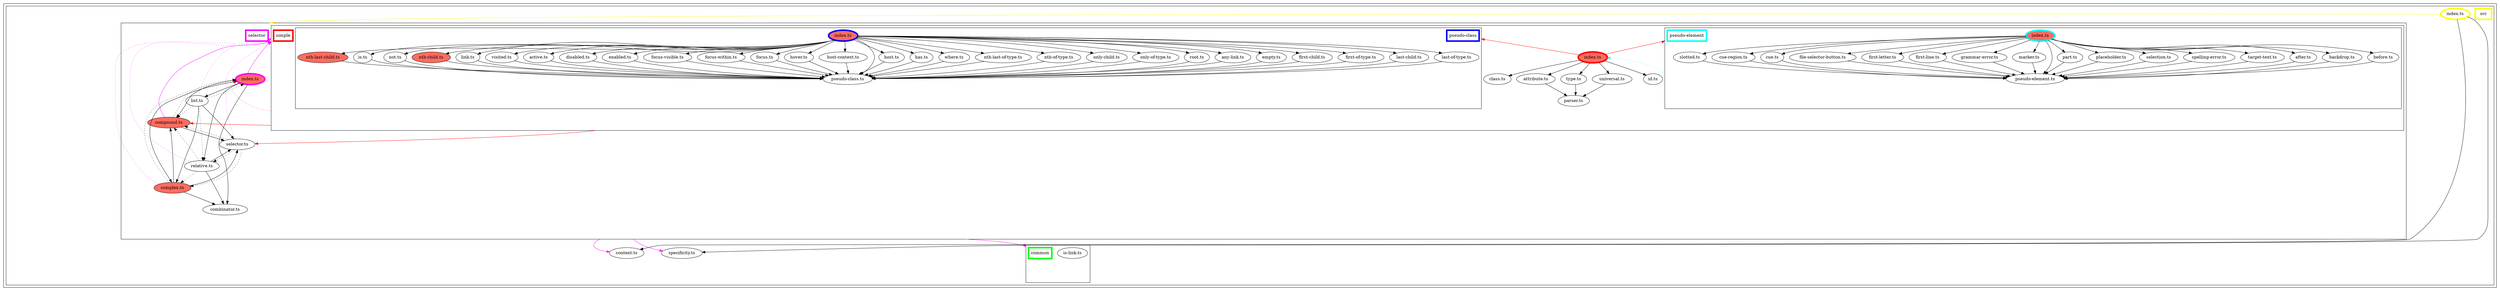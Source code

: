 digraph "dependency-graph-[object Object]" {
  compound = true;
  "dependency-graph-[object Object]" [
    style = "invis";
  ];
  "src/context.ts";
  "src/selector/index.ts";
  "name_src/selector";
  "src/specificity.ts";
  "exit_src/selector";
  "src/selector/combinator.ts";
  "src/selector/compound.ts";
  "src/selector/selector.ts";
  "src/selector/simple/index.ts";
  "name_src/selector/simple";
  "src/selector/simple/pseudo-class/host-context.ts";
  "src/selector/simple/pseudo-class/host.ts";
  "src/selector/simple/pseudo-element/slotted.ts";
  "src/selector/complex.ts";
  "src/selector/list.ts";
  "src/selector/relative.ts";
  "exit_src/selector/simple";
  "src/selector/simple/parser.ts";
  "src/selector/simple/attribute.ts";
  "src/selector/simple/class.ts";
  "src/selector/simple/id.ts";
  "src/selector/simple/pseudo-class/index.ts";
  "name_src/selector/simple/pseudo-class";
  "src/selector/simple/pseudo-element/index.ts";
  "name_src/selector/simple/pseudo-element";
  "src/selector/simple/type.ts";
  "src/selector/simple/universal.ts";
  "src/selector/simple/pseudo-class/pseudo-class.ts";
  "src/common/is-link.ts";
  "name_src/common";
  "src/selector/simple/pseudo-class/active.ts";
  "src/selector/simple/pseudo-class/any-link.ts";
  "src/selector/simple/pseudo-class/disabled.ts";
  "src/selector/simple/pseudo-class/empty.ts";
  "src/selector/simple/pseudo-class/enabled.ts";
  "src/selector/simple/pseudo-class/first-child.ts";
  "src/selector/simple/pseudo-class/first-of-type.ts";
  "src/selector/simple/pseudo-class/focus-visible.ts";
  "src/selector/simple/pseudo-class/focus-within.ts";
  "src/selector/simple/pseudo-class/focus.ts";
  "src/selector/simple/pseudo-class/has.ts";
  "src/selector/simple/pseudo-class/hover.ts";
  "src/selector/simple/pseudo-class/is.ts";
  "src/selector/simple/pseudo-class/last-child.ts";
  "src/selector/simple/pseudo-class/last-of-type.ts";
  "src/selector/simple/pseudo-class/link.ts";
  "src/selector/simple/pseudo-class/not.ts";
  "src/selector/simple/pseudo-class/nth-child.ts";
  "src/selector/simple/pseudo-class/nth-last-child.ts";
  "src/selector/simple/pseudo-class/nth-last-of-type.ts";
  "src/selector/simple/pseudo-class/nth-of-type.ts";
  "src/selector/simple/pseudo-class/only-child.ts";
  "src/selector/simple/pseudo-class/only-of-type.ts";
  "src/selector/simple/pseudo-class/root.ts";
  "src/selector/simple/pseudo-class/visited.ts";
  "src/selector/simple/pseudo-class/where.ts";
  "src/selector/simple/pseudo-element/pseudo-element.ts";
  "src/selector/simple/pseudo-element/after.ts";
  "src/selector/simple/pseudo-element/backdrop.ts";
  "src/selector/simple/pseudo-element/before.ts";
  "src/selector/simple/pseudo-element/cue-region.ts";
  "src/selector/simple/pseudo-element/cue.ts";
  "src/selector/simple/pseudo-element/file-selector-button.ts";
  "src/selector/simple/pseudo-element/first-letter.ts";
  "src/selector/simple/pseudo-element/first-line.ts";
  "src/selector/simple/pseudo-element/grammar-error.ts";
  "src/selector/simple/pseudo-element/marker.ts";
  "src/selector/simple/pseudo-element/part.ts";
  "src/selector/simple/pseudo-element/placeholder.ts";
  "src/selector/simple/pseudo-element/selection.ts";
  "src/selector/simple/pseudo-element/spelling-error.ts";
  "src/selector/simple/pseudo-element/target-text.ts";
  "exit_src/selector/simple/pseudo-element";
  subgraph "cluster_src" {
    color = "#000000";
    label = "";
    "name_src" [
      penwidth = 5;
      shape = "rectangle";
      color = "#ffff00";
      label = "src";
    ];
    "exit_src" [
      style = "invis";
    ];
    subgraph "cluster_src" {
      color = "#000000";
      label = "";
      "name_src" [
        penwidth = 5;
        shape = "rectangle";
        color = "#ffff00";
        label = "src";
      ];
      "exit_src" [
        style = "invis";
      ];
      "src/context.ts" [
        label = "context.ts";
      ];
      "src/index.ts" [
        label = "index.ts";
        color = "#ffff00";
        penwidth = 5;
      ];
      "src/specificity.ts" [
        label = "specificity.ts";
      ];
      subgraph "cluster_src/common" {
        color = "#000000";
        label = "";
        "name_src/common" [
          penwidth = 5;
          shape = "rectangle";
          color = "#00ff00";
          label = "common";
        ];
        "exit_src/common" [
          style = "invis";
        ];
        "src/common/is-link.ts" [
          label = "is-link.ts";
        ];
        "src/common/is-link.ts" -> "exit_src/common" [
          style = "invis";
        ];
      }
      subgraph "cluster_src/selector" {
        color = "#000000";
        label = "";
        "name_src/selector" [
          penwidth = 5;
          shape = "rectangle";
          color = "#ff00ff";
          label = "selector";
        ];
        "exit_src/selector" [
          style = "invis";
        ];
        "src/selector/combinator.ts" [
          label = "combinator.ts";
        ];
        "src/selector/complex.ts" [
          label = "complex.ts";
          fillcolor = "#ff6c60";
          style = "rounded,filled";
        ];
        "src/selector/compound.ts" [
          label = "compound.ts";
          fillcolor = "#ff6c60";
          style = "rounded,filled";
        ];
        "src/selector/index.ts" [
          label = "index.ts";
          color = "#ff00ff";
          penwidth = 5;
          fillcolor = "#ff6c60";
          style = "rounded,filled";
        ];
        "src/selector/list.ts" [
          label = "list.ts";
        ];
        "src/selector/relative.ts" [
          label = "relative.ts";
        ];
        "src/selector/selector.ts" [
          label = "selector.ts";
        ];
        subgraph "cluster_src/selector/simple" {
          color = "#000000";
          label = "";
          "name_src/selector/simple" [
            penwidth = 5;
            shape = "rectangle";
            color = "#ff0000";
            label = "simple";
          ];
          "exit_src/selector/simple" [
            style = "invis";
          ];
          "src/selector/simple/attribute.ts" [
            label = "attribute.ts";
          ];
          "src/selector/simple/class.ts" [
            label = "class.ts";
          ];
          "src/selector/simple/id.ts" [
            label = "id.ts";
          ];
          "src/selector/simple/index.ts" [
            label = "index.ts";
            color = "#ff0000";
            penwidth = 5;
            fillcolor = "#ff6c60";
            style = "rounded,filled";
          ];
          "src/selector/simple/parser.ts" [
            label = "parser.ts";
          ];
          "src/selector/simple/type.ts" [
            label = "type.ts";
          ];
          "src/selector/simple/universal.ts" [
            label = "universal.ts";
          ];
          subgraph "cluster_src/selector/simple/pseudo-class" {
            color = "#000000";
            label = "";
            "name_src/selector/simple/pseudo-class" [
              penwidth = 5;
              shape = "rectangle";
              color = "#0000ff";
              label = "pseudo-class";
            ];
            "exit_src/selector/simple/pseudo-class" [
              style = "invis";
            ];
            "src/selector/simple/pseudo-class/active.ts" [
              label = "active.ts";
            ];
            "src/selector/simple/pseudo-class/any-link.ts" [
              label = "any-link.ts";
            ];
            "src/selector/simple/pseudo-class/disabled.ts" [
              label = "disabled.ts";
            ];
            "src/selector/simple/pseudo-class/empty.ts" [
              label = "empty.ts";
            ];
            "src/selector/simple/pseudo-class/enabled.ts" [
              label = "enabled.ts";
            ];
            "src/selector/simple/pseudo-class/first-child.ts" [
              label = "first-child.ts";
            ];
            "src/selector/simple/pseudo-class/first-of-type.ts" [
              label = "first-of-type.ts";
            ];
            "src/selector/simple/pseudo-class/focus-visible.ts" [
              label = "focus-visible.ts";
            ];
            "src/selector/simple/pseudo-class/focus-within.ts" [
              label = "focus-within.ts";
            ];
            "src/selector/simple/pseudo-class/focus.ts" [
              label = "focus.ts";
            ];
            "src/selector/simple/pseudo-class/has.ts" [
              label = "has.ts";
            ];
            "src/selector/simple/pseudo-class/host-context.ts" [
              label = "host-context.ts";
            ];
            "src/selector/simple/pseudo-class/host.ts" [
              label = "host.ts";
            ];
            "src/selector/simple/pseudo-class/hover.ts" [
              label = "hover.ts";
            ];
            "src/selector/simple/pseudo-class/index.ts" [
              label = "index.ts";
              color = "#0000ff";
              penwidth = 5;
              fillcolor = "#ff6c60";
              style = "rounded,filled";
            ];
            "src/selector/simple/pseudo-class/is.ts" [
              label = "is.ts";
            ];
            "src/selector/simple/pseudo-class/last-child.ts" [
              label = "last-child.ts";
            ];
            "src/selector/simple/pseudo-class/last-of-type.ts" [
              label = "last-of-type.ts";
            ];
            "src/selector/simple/pseudo-class/link.ts" [
              label = "link.ts";
            ];
            "src/selector/simple/pseudo-class/not.ts" [
              label = "not.ts";
            ];
            "src/selector/simple/pseudo-class/nth-child.ts" [
              label = "nth-child.ts";
              fillcolor = "#ff6c60";
              style = "rounded,filled";
            ];
            "src/selector/simple/pseudo-class/nth-last-child.ts" [
              label = "nth-last-child.ts";
              fillcolor = "#ff6c60";
              style = "rounded,filled";
            ];
            "src/selector/simple/pseudo-class/nth-last-of-type.ts" [
              label = "nth-last-of-type.ts";
            ];
            "src/selector/simple/pseudo-class/nth-of-type.ts" [
              label = "nth-of-type.ts";
            ];
            "src/selector/simple/pseudo-class/only-child.ts" [
              label = "only-child.ts";
            ];
            "src/selector/simple/pseudo-class/only-of-type.ts" [
              label = "only-of-type.ts";
            ];
            "src/selector/simple/pseudo-class/pseudo-class.ts" [
              label = "pseudo-class.ts";
            ];
            "src/selector/simple/pseudo-class/root.ts" [
              label = "root.ts";
            ];
            "src/selector/simple/pseudo-class/visited.ts" [
              label = "visited.ts";
            ];
            "src/selector/simple/pseudo-class/where.ts" [
              label = "where.ts";
            ];
            "src/selector/simple/pseudo-class/active.ts" -> "exit_src/selector/simple/pseudo-class" [
              style = "invis";
            ];
            "src/selector/simple/pseudo-class/any-link.ts" -> "exit_src/selector/simple/pseudo-class" [
              style = "invis";
            ];
            "src/selector/simple/pseudo-class/disabled.ts" -> "exit_src/selector/simple/pseudo-class" [
              style = "invis";
            ];
            "src/selector/simple/pseudo-class/empty.ts" -> "exit_src/selector/simple/pseudo-class" [
              style = "invis";
            ];
            "src/selector/simple/pseudo-class/enabled.ts" -> "exit_src/selector/simple/pseudo-class" [
              style = "invis";
            ];
            "src/selector/simple/pseudo-class/first-child.ts" -> "exit_src/selector/simple/pseudo-class" [
              style = "invis";
            ];
            "src/selector/simple/pseudo-class/first-of-type.ts" -> "exit_src/selector/simple/pseudo-class" [
              style = "invis";
            ];
            "src/selector/simple/pseudo-class/focus-visible.ts" -> "exit_src/selector/simple/pseudo-class" [
              style = "invis";
            ];
            "src/selector/simple/pseudo-class/focus-within.ts" -> "exit_src/selector/simple/pseudo-class" [
              style = "invis";
            ];
            "src/selector/simple/pseudo-class/focus.ts" -> "exit_src/selector/simple/pseudo-class" [
              style = "invis";
            ];
            "src/selector/simple/pseudo-class/has.ts" -> "exit_src/selector/simple/pseudo-class" [
              style = "invis";
            ];
            "src/selector/simple/pseudo-class/host-context.ts" -> "exit_src/selector/simple/pseudo-class" [
              style = "invis";
            ];
            "src/selector/simple/pseudo-class/host.ts" -> "exit_src/selector/simple/pseudo-class" [
              style = "invis";
            ];
            "src/selector/simple/pseudo-class/hover.ts" -> "exit_src/selector/simple/pseudo-class" [
              style = "invis";
            ];
            "src/selector/simple/pseudo-class/index.ts" -> "exit_src/selector/simple/pseudo-class" [
              style = "invis";
            ];
            "src/selector/simple/pseudo-class/is.ts" -> "exit_src/selector/simple/pseudo-class" [
              style = "invis";
            ];
            "src/selector/simple/pseudo-class/last-child.ts" -> "exit_src/selector/simple/pseudo-class" [
              style = "invis";
            ];
            "src/selector/simple/pseudo-class/last-of-type.ts" -> "exit_src/selector/simple/pseudo-class" [
              style = "invis";
            ];
            "src/selector/simple/pseudo-class/link.ts" -> "exit_src/selector/simple/pseudo-class" [
              style = "invis";
            ];
            "src/selector/simple/pseudo-class/not.ts" -> "exit_src/selector/simple/pseudo-class" [
              style = "invis";
            ];
            "src/selector/simple/pseudo-class/nth-child.ts" -> "exit_src/selector/simple/pseudo-class" [
              style = "invis";
            ];
            "src/selector/simple/pseudo-class/nth-last-child.ts" -> "exit_src/selector/simple/pseudo-class" [
              style = "invis";
            ];
            "src/selector/simple/pseudo-class/nth-last-of-type.ts" -> "exit_src/selector/simple/pseudo-class" [
              style = "invis";
            ];
            "src/selector/simple/pseudo-class/nth-of-type.ts" -> "exit_src/selector/simple/pseudo-class" [
              style = "invis";
            ];
            "src/selector/simple/pseudo-class/only-child.ts" -> "exit_src/selector/simple/pseudo-class" [
              style = "invis";
            ];
            "src/selector/simple/pseudo-class/only-of-type.ts" -> "exit_src/selector/simple/pseudo-class" [
              style = "invis";
            ];
            "src/selector/simple/pseudo-class/pseudo-class.ts" -> "exit_src/selector/simple/pseudo-class" [
              style = "invis";
            ];
            "src/selector/simple/pseudo-class/root.ts" -> "exit_src/selector/simple/pseudo-class" [
              style = "invis";
            ];
            "src/selector/simple/pseudo-class/visited.ts" -> "exit_src/selector/simple/pseudo-class" [
              style = "invis";
            ];
            "src/selector/simple/pseudo-class/where.ts" -> "exit_src/selector/simple/pseudo-class" [
              style = "invis";
            ];
          }
          subgraph "cluster_src/selector/simple/pseudo-element" {
            color = "#000000";
            label = "";
            "name_src/selector/simple/pseudo-element" [
              penwidth = 5;
              shape = "rectangle";
              color = "#00ffff";
              label = "pseudo-element";
            ];
            "exit_src/selector/simple/pseudo-element" [
              style = "invis";
            ];
            "src/selector/simple/pseudo-element/after.ts" [
              label = "after.ts";
            ];
            "src/selector/simple/pseudo-element/backdrop.ts" [
              label = "backdrop.ts";
            ];
            "src/selector/simple/pseudo-element/before.ts" [
              label = "before.ts";
            ];
            "src/selector/simple/pseudo-element/cue-region.ts" [
              label = "cue-region.ts";
            ];
            "src/selector/simple/pseudo-element/cue.ts" [
              label = "cue.ts";
            ];
            "src/selector/simple/pseudo-element/file-selector-button.ts" [
              label = "file-selector-button.ts";
            ];
            "src/selector/simple/pseudo-element/first-letter.ts" [
              label = "first-letter.ts";
            ];
            "src/selector/simple/pseudo-element/first-line.ts" [
              label = "first-line.ts";
            ];
            "src/selector/simple/pseudo-element/grammar-error.ts" [
              label = "grammar-error.ts";
            ];
            "src/selector/simple/pseudo-element/index.ts" [
              label = "index.ts";
              color = "#00ffff";
              penwidth = 5;
              fillcolor = "#ff6c60";
              style = "rounded,filled";
            ];
            "src/selector/simple/pseudo-element/marker.ts" [
              label = "marker.ts";
            ];
            "src/selector/simple/pseudo-element/part.ts" [
              label = "part.ts";
            ];
            "src/selector/simple/pseudo-element/placeholder.ts" [
              label = "placeholder.ts";
            ];
            "src/selector/simple/pseudo-element/pseudo-element.ts" [
              label = "pseudo-element.ts";
            ];
            "src/selector/simple/pseudo-element/selection.ts" [
              label = "selection.ts";
            ];
            "src/selector/simple/pseudo-element/slotted.ts" [
              label = "slotted.ts";
            ];
            "src/selector/simple/pseudo-element/spelling-error.ts" [
              label = "spelling-error.ts";
            ];
            "src/selector/simple/pseudo-element/target-text.ts" [
              label = "target-text.ts";
            ];
            "src/selector/simple/pseudo-element/after.ts" -> "exit_src/selector/simple/pseudo-element" [
              style = "invis";
            ];
            "src/selector/simple/pseudo-element/backdrop.ts" -> "exit_src/selector/simple/pseudo-element" [
              style = "invis";
            ];
            "src/selector/simple/pseudo-element/before.ts" -> "exit_src/selector/simple/pseudo-element" [
              style = "invis";
            ];
            "src/selector/simple/pseudo-element/cue-region.ts" -> "exit_src/selector/simple/pseudo-element" [
              style = "invis";
            ];
            "src/selector/simple/pseudo-element/cue.ts" -> "exit_src/selector/simple/pseudo-element" [
              style = "invis";
            ];
            "src/selector/simple/pseudo-element/file-selector-button.ts" -> "exit_src/selector/simple/pseudo-element" [
              style = "invis";
            ];
            "src/selector/simple/pseudo-element/first-letter.ts" -> "exit_src/selector/simple/pseudo-element" [
              style = "invis";
            ];
            "src/selector/simple/pseudo-element/first-line.ts" -> "exit_src/selector/simple/pseudo-element" [
              style = "invis";
            ];
            "src/selector/simple/pseudo-element/grammar-error.ts" -> "exit_src/selector/simple/pseudo-element" [
              style = "invis";
            ];
            "src/selector/simple/pseudo-element/index.ts" -> "exit_src/selector/simple/pseudo-element" [
              style = "invis";
            ];
            "src/selector/simple/pseudo-element/marker.ts" -> "exit_src/selector/simple/pseudo-element" [
              style = "invis";
            ];
            "src/selector/simple/pseudo-element/part.ts" -> "exit_src/selector/simple/pseudo-element" [
              style = "invis";
            ];
            "src/selector/simple/pseudo-element/placeholder.ts" -> "exit_src/selector/simple/pseudo-element" [
              style = "invis";
            ];
            "src/selector/simple/pseudo-element/pseudo-element.ts" -> "exit_src/selector/simple/pseudo-element" [
              style = "invis";
            ];
            "src/selector/simple/pseudo-element/selection.ts" -> "exit_src/selector/simple/pseudo-element" [
              style = "invis";
            ];
            "src/selector/simple/pseudo-element/slotted.ts" -> "exit_src/selector/simple/pseudo-element" [
              style = "invis";
            ];
            "src/selector/simple/pseudo-element/spelling-error.ts" -> "exit_src/selector/simple/pseudo-element" [
              style = "invis";
            ];
            "src/selector/simple/pseudo-element/target-text.ts" -> "exit_src/selector/simple/pseudo-element" [
              style = "invis";
            ];
          }
          "src/selector/simple/attribute.ts" -> "exit_src/selector/simple" [
            style = "invis";
          ];
          "src/selector/simple/class.ts" -> "exit_src/selector/simple" [
            style = "invis";
          ];
          "src/selector/simple/id.ts" -> "exit_src/selector/simple" [
            style = "invis";
          ];
          "src/selector/simple/index.ts" -> "exit_src/selector/simple" [
            style = "invis";
          ];
          "src/selector/simple/parser.ts" -> "exit_src/selector/simple" [
            style = "invis";
          ];
          "exit_src/selector/simple/pseudo-class" -> "exit_src/selector/simple" [
            style = "invis";
          ];
          "exit_src/selector/simple/pseudo-class" -> "exit_src/selector/simple" [
            style = "invis";
          ];
          "exit_src/selector/simple/pseudo-class" -> "exit_src/selector/simple" [
            style = "invis";
          ];
          "exit_src/selector/simple/pseudo-class" -> "exit_src/selector/simple" [
            style = "invis";
          ];
          "exit_src/selector/simple/pseudo-class" -> "exit_src/selector/simple" [
            style = "invis";
          ];
          "exit_src/selector/simple/pseudo-class" -> "exit_src/selector/simple" [
            style = "invis";
          ];
          "exit_src/selector/simple/pseudo-class" -> "exit_src/selector/simple" [
            style = "invis";
          ];
          "exit_src/selector/simple/pseudo-class" -> "exit_src/selector/simple" [
            style = "invis";
          ];
          "exit_src/selector/simple/pseudo-class" -> "exit_src/selector/simple" [
            style = "invis";
          ];
          "exit_src/selector/simple/pseudo-class" -> "exit_src/selector/simple" [
            style = "invis";
          ];
          "exit_src/selector/simple/pseudo-class" -> "exit_src/selector/simple" [
            style = "invis";
          ];
          "exit_src/selector/simple/pseudo-class" -> "exit_src/selector/simple" [
            style = "invis";
          ];
          "exit_src/selector/simple/pseudo-class" -> "exit_src/selector/simple" [
            style = "invis";
          ];
          "exit_src/selector/simple/pseudo-class" -> "exit_src/selector/simple" [
            style = "invis";
          ];
          "exit_src/selector/simple/pseudo-class" -> "exit_src/selector/simple" [
            style = "invis";
          ];
          "exit_src/selector/simple/pseudo-class" -> "exit_src/selector/simple" [
            style = "invis";
          ];
          "exit_src/selector/simple/pseudo-class" -> "exit_src/selector/simple" [
            style = "invis";
          ];
          "exit_src/selector/simple/pseudo-class" -> "exit_src/selector/simple" [
            style = "invis";
          ];
          "exit_src/selector/simple/pseudo-class" -> "exit_src/selector/simple" [
            style = "invis";
          ];
          "exit_src/selector/simple/pseudo-class" -> "exit_src/selector/simple" [
            style = "invis";
          ];
          "exit_src/selector/simple/pseudo-class" -> "exit_src/selector/simple" [
            style = "invis";
          ];
          "exit_src/selector/simple/pseudo-class" -> "exit_src/selector/simple" [
            style = "invis";
          ];
          "exit_src/selector/simple/pseudo-class" -> "exit_src/selector/simple" [
            style = "invis";
          ];
          "exit_src/selector/simple/pseudo-class" -> "exit_src/selector/simple" [
            style = "invis";
          ];
          "exit_src/selector/simple/pseudo-class" -> "exit_src/selector/simple" [
            style = "invis";
          ];
          "exit_src/selector/simple/pseudo-class" -> "exit_src/selector/simple" [
            style = "invis";
          ];
          "exit_src/selector/simple/pseudo-class" -> "exit_src/selector/simple" [
            style = "invis";
          ];
          "exit_src/selector/simple/pseudo-class" -> "exit_src/selector/simple" [
            style = "invis";
          ];
          "exit_src/selector/simple/pseudo-class" -> "exit_src/selector/simple" [
            style = "invis";
          ];
          "exit_src/selector/simple/pseudo-class" -> "exit_src/selector/simple" [
            style = "invis";
          ];
          "exit_src/selector/simple/pseudo-element" -> "exit_src/selector/simple" [
            style = "invis";
          ];
          "exit_src/selector/simple/pseudo-element" -> "exit_src/selector/simple" [
            style = "invis";
          ];
          "exit_src/selector/simple/pseudo-element" -> "exit_src/selector/simple" [
            style = "invis";
          ];
          "exit_src/selector/simple/pseudo-element" -> "exit_src/selector/simple" [
            style = "invis";
          ];
          "exit_src/selector/simple/pseudo-element" -> "exit_src/selector/simple" [
            style = "invis";
          ];
          "exit_src/selector/simple/pseudo-element" -> "exit_src/selector/simple" [
            style = "invis";
          ];
          "exit_src/selector/simple/pseudo-element" -> "exit_src/selector/simple" [
            style = "invis";
          ];
          "exit_src/selector/simple/pseudo-element" -> "exit_src/selector/simple" [
            style = "invis";
          ];
          "exit_src/selector/simple/pseudo-element" -> "exit_src/selector/simple" [
            style = "invis";
          ];
          "exit_src/selector/simple/pseudo-element" -> "exit_src/selector/simple" [
            style = "invis";
          ];
          "exit_src/selector/simple/pseudo-element" -> "exit_src/selector/simple" [
            style = "invis";
          ];
          "exit_src/selector/simple/pseudo-element" -> "exit_src/selector/simple" [
            style = "invis";
          ];
          "exit_src/selector/simple/pseudo-element" -> "exit_src/selector/simple" [
            style = "invis";
          ];
          "exit_src/selector/simple/pseudo-element" -> "exit_src/selector/simple" [
            style = "invis";
          ];
          "exit_src/selector/simple/pseudo-element" -> "exit_src/selector/simple" [
            style = "invis";
          ];
          "exit_src/selector/simple/pseudo-element" -> "exit_src/selector/simple" [
            style = "invis";
          ];
          "exit_src/selector/simple/pseudo-element" -> "exit_src/selector/simple" [
            style = "invis";
          ];
          "exit_src/selector/simple/pseudo-element" -> "exit_src/selector/simple" [
            style = "invis";
          ];
          "src/selector/simple/type.ts" -> "exit_src/selector/simple" [
            style = "invis";
          ];
          "src/selector/simple/universal.ts" -> "exit_src/selector/simple" [
            style = "invis";
          ];
        }
        "src/selector/combinator.ts" -> "exit_src/selector" [
          style = "invis";
        ];
        "src/selector/complex.ts" -> "exit_src/selector" [
          style = "invis";
        ];
        "src/selector/compound.ts" -> "exit_src/selector" [
          style = "invis";
        ];
        "src/selector/index.ts" -> "exit_src/selector" [
          style = "invis";
        ];
        "src/selector/list.ts" -> "exit_src/selector" [
          style = "invis";
        ];
        "src/selector/relative.ts" -> "exit_src/selector" [
          style = "invis";
        ];
        "src/selector/selector.ts" -> "exit_src/selector" [
          style = "invis";
        ];
        "exit_src/selector/simple" -> "exit_src/selector" [
          style = "invis";
        ];
        "exit_src/selector/simple" -> "exit_src/selector" [
          style = "invis";
        ];
        "exit_src/selector/simple" -> "exit_src/selector" [
          style = "invis";
        ];
        "exit_src/selector/simple" -> "exit_src/selector" [
          style = "invis";
        ];
        "exit_src/selector/simple" -> "exit_src/selector" [
          style = "invis";
        ];
        "exit_src/selector/simple" -> "exit_src/selector" [
          style = "invis";
        ];
        "exit_src/selector/simple" -> "exit_src/selector" [
          style = "invis";
        ];
        "exit_src/selector/simple" -> "exit_src/selector" [
          style = "invis";
        ];
        "exit_src/selector/simple" -> "exit_src/selector" [
          style = "invis";
        ];
        "exit_src/selector/simple" -> "exit_src/selector" [
          style = "invis";
        ];
        "exit_src/selector/simple" -> "exit_src/selector" [
          style = "invis";
        ];
        "exit_src/selector/simple" -> "exit_src/selector" [
          style = "invis";
        ];
        "exit_src/selector/simple" -> "exit_src/selector" [
          style = "invis";
        ];
        "exit_src/selector/simple" -> "exit_src/selector" [
          style = "invis";
        ];
        "exit_src/selector/simple" -> "exit_src/selector" [
          style = "invis";
        ];
        "exit_src/selector/simple" -> "exit_src/selector" [
          style = "invis";
        ];
        "exit_src/selector/simple" -> "exit_src/selector" [
          style = "invis";
        ];
        "exit_src/selector/simple" -> "exit_src/selector" [
          style = "invis";
        ];
        "exit_src/selector/simple" -> "exit_src/selector" [
          style = "invis";
        ];
        "exit_src/selector/simple" -> "exit_src/selector" [
          style = "invis";
        ];
        "exit_src/selector/simple" -> "exit_src/selector" [
          style = "invis";
        ];
        "exit_src/selector/simple" -> "exit_src/selector" [
          style = "invis";
        ];
        "exit_src/selector/simple" -> "exit_src/selector" [
          style = "invis";
        ];
        "exit_src/selector/simple" -> "exit_src/selector" [
          style = "invis";
        ];
        "exit_src/selector/simple" -> "exit_src/selector" [
          style = "invis";
        ];
        "exit_src/selector/simple" -> "exit_src/selector" [
          style = "invis";
        ];
        "exit_src/selector/simple" -> "exit_src/selector" [
          style = "invis";
        ];
        "exit_src/selector/simple" -> "exit_src/selector" [
          style = "invis";
        ];
        "exit_src/selector/simple" -> "exit_src/selector" [
          style = "invis";
        ];
        "exit_src/selector/simple" -> "exit_src/selector" [
          style = "invis";
        ];
        "exit_src/selector/simple" -> "exit_src/selector" [
          style = "invis";
        ];
        "exit_src/selector/simple" -> "exit_src/selector" [
          style = "invis";
        ];
        "exit_src/selector/simple" -> "exit_src/selector" [
          style = "invis";
        ];
        "exit_src/selector/simple" -> "exit_src/selector" [
          style = "invis";
        ];
        "exit_src/selector/simple" -> "exit_src/selector" [
          style = "invis";
        ];
        "exit_src/selector/simple" -> "exit_src/selector" [
          style = "invis";
        ];
        "exit_src/selector/simple" -> "exit_src/selector" [
          style = "invis";
        ];
        "exit_src/selector/simple" -> "exit_src/selector" [
          style = "invis";
        ];
        "exit_src/selector/simple" -> "exit_src/selector" [
          style = "invis";
        ];
        "exit_src/selector/simple" -> "exit_src/selector" [
          style = "invis";
        ];
        "exit_src/selector/simple" -> "exit_src/selector" [
          style = "invis";
        ];
        "exit_src/selector/simple" -> "exit_src/selector" [
          style = "invis";
        ];
        "exit_src/selector/simple" -> "exit_src/selector" [
          style = "invis";
        ];
        "exit_src/selector/simple" -> "exit_src/selector" [
          style = "invis";
        ];
        "exit_src/selector/simple" -> "exit_src/selector" [
          style = "invis";
        ];
        "exit_src/selector/simple" -> "exit_src/selector" [
          style = "invis";
        ];
        "exit_src/selector/simple" -> "exit_src/selector" [
          style = "invis";
        ];
        "exit_src/selector/simple" -> "exit_src/selector" [
          style = "invis";
        ];
        "exit_src/selector/simple" -> "exit_src/selector" [
          style = "invis";
        ];
        "exit_src/selector/simple" -> "exit_src/selector" [
          style = "invis";
        ];
        "exit_src/selector/simple" -> "exit_src/selector" [
          style = "invis";
        ];
        "exit_src/selector/simple" -> "exit_src/selector" [
          style = "invis";
        ];
        "exit_src/selector/simple" -> "exit_src/selector" [
          style = "invis";
        ];
        "exit_src/selector/simple" -> "exit_src/selector" [
          style = "invis";
        ];
        "exit_src/selector/simple" -> "exit_src/selector" [
          style = "invis";
        ];
      }
      "exit_src/common" -> "exit_src" [
        style = "invis";
      ];
      "src/context.ts" -> "exit_src" [
        style = "invis";
      ];
      "src/index.ts" -> "exit_src" [
        style = "invis";
      ];
      "exit_src/selector" -> "exit_src" [
        style = "invis";
      ];
      "exit_src/selector" -> "exit_src" [
        style = "invis";
      ];
      "exit_src/selector" -> "exit_src" [
        style = "invis";
      ];
      "exit_src/selector" -> "exit_src" [
        style = "invis";
      ];
      "exit_src/selector" -> "exit_src" [
        style = "invis";
      ];
      "exit_src/selector" -> "exit_src" [
        style = "invis";
      ];
      "exit_src/selector" -> "exit_src" [
        style = "invis";
      ];
      "exit_src/selector" -> "exit_src" [
        style = "invis";
      ];
      "exit_src/selector" -> "exit_src" [
        style = "invis";
      ];
      "exit_src/selector" -> "exit_src" [
        style = "invis";
      ];
      "exit_src/selector" -> "exit_src" [
        style = "invis";
      ];
      "exit_src/selector" -> "exit_src" [
        style = "invis";
      ];
      "exit_src/selector" -> "exit_src" [
        style = "invis";
      ];
      "exit_src/selector" -> "exit_src" [
        style = "invis";
      ];
      "exit_src/selector" -> "exit_src" [
        style = "invis";
      ];
      "exit_src/selector" -> "exit_src" [
        style = "invis";
      ];
      "exit_src/selector" -> "exit_src" [
        style = "invis";
      ];
      "exit_src/selector" -> "exit_src" [
        style = "invis";
      ];
      "exit_src/selector" -> "exit_src" [
        style = "invis";
      ];
      "exit_src/selector" -> "exit_src" [
        style = "invis";
      ];
      "exit_src/selector" -> "exit_src" [
        style = "invis";
      ];
      "exit_src/selector" -> "exit_src" [
        style = "invis";
      ];
      "exit_src/selector" -> "exit_src" [
        style = "invis";
      ];
      "exit_src/selector" -> "exit_src" [
        style = "invis";
      ];
      "exit_src/selector" -> "exit_src" [
        style = "invis";
      ];
      "exit_src/selector" -> "exit_src" [
        style = "invis";
      ];
      "exit_src/selector" -> "exit_src" [
        style = "invis";
      ];
      "exit_src/selector" -> "exit_src" [
        style = "invis";
      ];
      "exit_src/selector" -> "exit_src" [
        style = "invis";
      ];
      "exit_src/selector" -> "exit_src" [
        style = "invis";
      ];
      "exit_src/selector" -> "exit_src" [
        style = "invis";
      ];
      "exit_src/selector" -> "exit_src" [
        style = "invis";
      ];
      "exit_src/selector" -> "exit_src" [
        style = "invis";
      ];
      "exit_src/selector" -> "exit_src" [
        style = "invis";
      ];
      "exit_src/selector" -> "exit_src" [
        style = "invis";
      ];
      "exit_src/selector" -> "exit_src" [
        style = "invis";
      ];
      "exit_src/selector" -> "exit_src" [
        style = "invis";
      ];
      "exit_src/selector" -> "exit_src" [
        style = "invis";
      ];
      "exit_src/selector" -> "exit_src" [
        style = "invis";
      ];
      "exit_src/selector" -> "exit_src" [
        style = "invis";
      ];
      "exit_src/selector" -> "exit_src" [
        style = "invis";
      ];
      "exit_src/selector" -> "exit_src" [
        style = "invis";
      ];
      "exit_src/selector" -> "exit_src" [
        style = "invis";
      ];
      "exit_src/selector" -> "exit_src" [
        style = "invis";
      ];
      "exit_src/selector" -> "exit_src" [
        style = "invis";
      ];
      "exit_src/selector" -> "exit_src" [
        style = "invis";
      ];
      "exit_src/selector" -> "exit_src" [
        style = "invis";
      ];
      "exit_src/selector" -> "exit_src" [
        style = "invis";
      ];
      "exit_src/selector" -> "exit_src" [
        style = "invis";
      ];
      "exit_src/selector" -> "exit_src" [
        style = "invis";
      ];
      "exit_src/selector" -> "exit_src" [
        style = "invis";
      ];
      "exit_src/selector" -> "exit_src" [
        style = "invis";
      ];
      "exit_src/selector" -> "exit_src" [
        style = "invis";
      ];
      "exit_src/selector" -> "exit_src" [
        style = "invis";
      ];
      "exit_src/selector" -> "exit_src" [
        style = "invis";
      ];
      "exit_src/selector" -> "exit_src" [
        style = "invis";
      ];
      "exit_src/selector" -> "exit_src" [
        style = "invis";
      ];
      "exit_src/selector" -> "exit_src" [
        style = "invis";
      ];
      "exit_src/selector" -> "exit_src" [
        style = "invis";
      ];
      "exit_src/selector" -> "exit_src" [
        style = "invis";
      ];
      "exit_src/selector" -> "exit_src" [
        style = "invis";
      ];
      "exit_src/selector" -> "exit_src" [
        style = "invis";
      ];
      "src/specificity.ts" -> "exit_src" [
        style = "invis";
      ];
    }
    "exit_src" -> "exit_src" [
      style = "invis";
    ];
    "exit_src" -> "exit_src" [
      style = "invis";
    ];
    "exit_src" -> "exit_src" [
      style = "invis";
    ];
    "exit_src" -> "exit_src" [
      style = "invis";
    ];
    "exit_src" -> "exit_src" [
      style = "invis";
    ];
    "exit_src" -> "exit_src" [
      style = "invis";
    ];
    "exit_src" -> "exit_src" [
      style = "invis";
    ];
    "exit_src" -> "exit_src" [
      style = "invis";
    ];
    "exit_src" -> "exit_src" [
      style = "invis";
    ];
    "exit_src" -> "exit_src" [
      style = "invis";
    ];
    "exit_src" -> "exit_src" [
      style = "invis";
    ];
    "exit_src" -> "exit_src" [
      style = "invis";
    ];
    "exit_src" -> "exit_src" [
      style = "invis";
    ];
    "exit_src" -> "exit_src" [
      style = "invis";
    ];
    "exit_src" -> "exit_src" [
      style = "invis";
    ];
    "exit_src" -> "exit_src" [
      style = "invis";
    ];
    "exit_src" -> "exit_src" [
      style = "invis";
    ];
    "exit_src" -> "exit_src" [
      style = "invis";
    ];
    "exit_src" -> "exit_src" [
      style = "invis";
    ];
    "exit_src" -> "exit_src" [
      style = "invis";
    ];
    "exit_src" -> "exit_src" [
      style = "invis";
    ];
    "exit_src" -> "exit_src" [
      style = "invis";
    ];
    "exit_src" -> "exit_src" [
      style = "invis";
    ];
    "exit_src" -> "exit_src" [
      style = "invis";
    ];
    "exit_src" -> "exit_src" [
      style = "invis";
    ];
    "exit_src" -> "exit_src" [
      style = "invis";
    ];
    "exit_src" -> "exit_src" [
      style = "invis";
    ];
    "exit_src" -> "exit_src" [
      style = "invis";
    ];
    "exit_src" -> "exit_src" [
      style = "invis";
    ];
    "exit_src" -> "exit_src" [
      style = "invis";
    ];
    "exit_src" -> "exit_src" [
      style = "invis";
    ];
    "exit_src" -> "exit_src" [
      style = "invis";
    ];
    "exit_src" -> "exit_src" [
      style = "invis";
    ];
    "exit_src" -> "exit_src" [
      style = "invis";
    ];
    "exit_src" -> "exit_src" [
      style = "invis";
    ];
    "exit_src" -> "exit_src" [
      style = "invis";
    ];
    "exit_src" -> "exit_src" [
      style = "invis";
    ];
    "exit_src" -> "exit_src" [
      style = "invis";
    ];
    "exit_src" -> "exit_src" [
      style = "invis";
    ];
    "exit_src" -> "exit_src" [
      style = "invis";
    ];
    "exit_src" -> "exit_src" [
      style = "invis";
    ];
    "exit_src" -> "exit_src" [
      style = "invis";
    ];
    "exit_src" -> "exit_src" [
      style = "invis";
    ];
    "exit_src" -> "exit_src" [
      style = "invis";
    ];
    "exit_src" -> "exit_src" [
      style = "invis";
    ];
    "exit_src" -> "exit_src" [
      style = "invis";
    ];
    "exit_src" -> "exit_src" [
      style = "invis";
    ];
    "exit_src" -> "exit_src" [
      style = "invis";
    ];
    "exit_src" -> "exit_src" [
      style = "invis";
    ];
    "exit_src" -> "exit_src" [
      style = "invis";
    ];
    "exit_src" -> "exit_src" [
      style = "invis";
    ];
    "exit_src" -> "exit_src" [
      style = "invis";
    ];
    "exit_src" -> "exit_src" [
      style = "invis";
    ];
    "exit_src" -> "exit_src" [
      style = "invis";
    ];
    "exit_src" -> "exit_src" [
      style = "invis";
    ];
    "exit_src" -> "exit_src" [
      style = "invis";
    ];
    "exit_src" -> "exit_src" [
      style = "invis";
    ];
    "exit_src" -> "exit_src" [
      style = "invis";
    ];
    "exit_src" -> "exit_src" [
      style = "invis";
    ];
    "exit_src" -> "exit_src" [
      style = "invis";
    ];
    "exit_src" -> "exit_src" [
      style = "invis";
    ];
    "exit_src" -> "exit_src" [
      style = "invis";
    ];
    "exit_src" -> "exit_src" [
      style = "invis";
    ];
    "exit_src" -> "exit_src" [
      style = "invis";
    ];
    "exit_src" -> "exit_src" [
      style = "invis";
    ];
    "exit_src" -> "exit_src" [
      style = "invis";
    ];
  }
  "exit_src" -> "dependency-graph-[object Object]" [
    style = "invis";
  ];
  "src/index.ts" -> "src/context.ts" [
    style = "invis";
  ];
  "src/index.ts" -> "src/context.ts" [
    style = "solid";
    ltail = "cluster_src/index.ts";
    lhead = "cluster_src/context.ts";
    color = "black";
  ];
  "src/index.ts" -> "name_src/selector" [
    style = "solid";
    ltail = "cluster_src/index.ts";
    lhead = "cluster_src/selector";
    color = "#ffff00";
  ];
  "src/index.ts" -> "src/specificity.ts" [
    style = "invis";
  ];
  "src/index.ts" -> "src/specificity.ts" [
    style = "solid";
    ltail = "cluster_src/index.ts";
    lhead = "cluster_src/specificity.ts";
    color = "black";
  ];
  "src/selector/complex.ts" -> "src/context.ts" [
    style = "invis";
  ];
  "exit_src/selector" -> "src/context.ts" [
    style = "solid";
    ltail = "cluster_src/selector";
    lhead = "cluster_src/context.ts";
    color = "#ff00ff";
  ];
  "src/selector/complex.ts" -> "src/selector/combinator.ts" [
    style = "invis";
  ];
  "src/selector/complex.ts" -> "src/selector/combinator.ts" [
    style = "solid";
    ltail = "cluster_src/selector/complex.ts";
    lhead = "cluster_src/selector/combinator.ts";
    color = "black";
  ];
  "src/selector/complex.ts" -> "src/selector/compound.ts" [
    style = "invis";
  ];
  "src/selector/complex.ts" -> "src/selector/compound.ts" [
    style = "solid";
    ltail = "cluster_src/selector/complex.ts";
    lhead = "cluster_src/selector/compound.ts";
    color = "black";
  ];
  "src/selector/complex.ts" -> "src/selector/index.ts" [
    style = "invis";
  ];
  "src/selector/complex.ts" -> "src/selector/index.ts" [
    style = "dotted";
    ltail = "cluster_src/selector/complex.ts";
    lhead = "cluster_src/selector/index.ts";
    color = "black";
  ];
  "src/selector/complex.ts" -> "src/selector/selector.ts" [
    style = "invis";
  ];
  "src/selector/complex.ts" -> "src/selector/selector.ts" [
    style = "solid";
    ltail = "cluster_src/selector/complex.ts";
    lhead = "cluster_src/selector/selector.ts";
    color = "black";
  ];
  "src/selector/complex.ts" -> "name_src/selector/simple" [
    style = "dotted";
    ltail = "cluster_src/selector/complex.ts";
    lhead = "cluster_src/selector/simple";
    color = "#ff00ff";
  ];
  "src/selector/complex.ts" -> "name_src/selector/simple" [
    style = "invis";
  ];
  "src/selector/complex.ts" -> "name_src/selector/simple" [
    style = "invis";
  ];
  "src/selector/complex.ts" -> "name_src/selector/simple" [
    style = "invis";
  ];
  "src/selector/complex.ts" -> "src/specificity.ts" [
    style = "invis";
  ];
  "exit_src/selector" -> "src/specificity.ts" [
    style = "solid";
    ltail = "cluster_src/selector";
    lhead = "cluster_src/specificity.ts";
    color = "#ff00ff";
  ];
  "src/selector/compound.ts" -> "src/context.ts" [
    style = "invis";
  ];
  "exit_src/selector" -> "src/context.ts" [
    style = "invis";
  ];
  "src/selector/compound.ts" -> "src/selector/index.ts" [
    style = "invis";
  ];
  "src/selector/compound.ts" -> "src/selector/index.ts" [
    style = "dotted";
    ltail = "cluster_src/selector/compound.ts";
    lhead = "cluster_src/selector/index.ts";
    color = "black";
  ];
  "src/selector/compound.ts" -> "src/selector/selector.ts" [
    style = "invis";
  ];
  "src/selector/compound.ts" -> "src/selector/selector.ts" [
    style = "solid";
    ltail = "cluster_src/selector/compound.ts";
    lhead = "cluster_src/selector/selector.ts";
    color = "black";
  ];
  "src/selector/compound.ts" -> "name_src/selector/simple" [
    style = "solid";
    ltail = "cluster_src/selector/compound.ts";
    lhead = "cluster_src/selector/simple";
    color = "#ff00ff";
  ];
  "src/selector/compound.ts" -> "src/specificity.ts" [
    style = "invis";
  ];
  "exit_src/selector" -> "src/specificity.ts" [
    style = "invis";
  ];
  "src/selector/index.ts" -> "src/context.ts" [
    style = "invis";
  ];
  "exit_src/selector" -> "src/context.ts" [
    style = "invis";
  ];
  "src/selector/index.ts" -> "src/selector/combinator.ts" [
    style = "invis";
  ];
  "src/selector/index.ts" -> "src/selector/combinator.ts" [
    style = "solid";
    ltail = "cluster_src/selector/index.ts";
    lhead = "cluster_src/selector/combinator.ts";
    color = "black";
  ];
  "src/selector/index.ts" -> "src/selector/complex.ts" [
    style = "invis";
  ];
  "src/selector/index.ts" -> "src/selector/complex.ts" [
    style = "solid";
    ltail = "cluster_src/selector/index.ts";
    lhead = "cluster_src/selector/complex.ts";
    color = "black";
  ];
  "src/selector/index.ts" -> "src/selector/compound.ts" [
    style = "invis";
  ];
  "src/selector/index.ts" -> "src/selector/compound.ts" [
    style = "solid";
    ltail = "cluster_src/selector/index.ts";
    lhead = "cluster_src/selector/compound.ts";
    color = "black";
  ];
  "src/selector/index.ts" -> "src/selector/list.ts" [
    style = "invis";
  ];
  "src/selector/index.ts" -> "src/selector/list.ts" [
    style = "solid";
    ltail = "cluster_src/selector/index.ts";
    lhead = "cluster_src/selector/list.ts";
    color = "black";
  ];
  "src/selector/index.ts" -> "src/selector/relative.ts" [
    style = "invis";
  ];
  "src/selector/index.ts" -> "src/selector/relative.ts" [
    style = "solid";
    ltail = "cluster_src/selector/index.ts";
    lhead = "cluster_src/selector/relative.ts";
    color = "black";
  ];
  "src/selector/index.ts" -> "name_src/selector/simple" [
    style = "solid";
    ltail = "cluster_src/selector/index.ts";
    lhead = "cluster_src/selector/simple";
    color = "#ff00ff";
  ];
  "src/selector/index.ts" -> "name_src/selector/simple" [
    style = "invis";
  ];
  "src/selector/index.ts" -> "name_src/selector/simple" [
    style = "invis";
  ];
  "src/selector/index.ts" -> "name_src/selector/simple" [
    style = "invis";
  ];
  "src/selector/list.ts" -> "src/context.ts" [
    style = "invis";
  ];
  "exit_src/selector" -> "src/context.ts" [
    style = "invis";
  ];
  "src/selector/list.ts" -> "src/selector/complex.ts" [
    style = "invis";
  ];
  "src/selector/list.ts" -> "src/selector/complex.ts" [
    style = "solid";
    ltail = "cluster_src/selector/list.ts";
    lhead = "cluster_src/selector/complex.ts";
    color = "black";
  ];
  "src/selector/list.ts" -> "src/selector/compound.ts" [
    style = "invis";
  ];
  "src/selector/list.ts" -> "src/selector/compound.ts" [
    style = "dotted";
    ltail = "cluster_src/selector/list.ts";
    lhead = "cluster_src/selector/compound.ts";
    color = "black";
  ];
  "src/selector/list.ts" -> "src/selector/index.ts" [
    style = "invis";
  ];
  "src/selector/list.ts" -> "src/selector/index.ts" [
    style = "dotted";
    ltail = "cluster_src/selector/list.ts";
    lhead = "cluster_src/selector/index.ts";
    color = "black";
  ];
  "src/selector/list.ts" -> "src/selector/relative.ts" [
    style = "invis";
  ];
  "src/selector/list.ts" -> "src/selector/relative.ts" [
    style = "dotted";
    ltail = "cluster_src/selector/list.ts";
    lhead = "cluster_src/selector/relative.ts";
    color = "black";
  ];
  "src/selector/list.ts" -> "src/selector/selector.ts" [
    style = "invis";
  ];
  "src/selector/list.ts" -> "src/selector/selector.ts" [
    style = "solid";
    ltail = "cluster_src/selector/list.ts";
    lhead = "cluster_src/selector/selector.ts";
    color = "black";
  ];
  "src/selector/list.ts" -> "name_src/selector/simple" [
    style = "dotted";
    ltail = "cluster_src/selector/list.ts";
    lhead = "cluster_src/selector/simple";
    color = "#ff00ff";
  ];
  "src/selector/list.ts" -> "src/specificity.ts" [
    style = "invis";
  ];
  "exit_src/selector" -> "src/specificity.ts" [
    style = "invis";
  ];
  "src/selector/relative.ts" -> "src/selector/combinator.ts" [
    style = "invis";
  ];
  "src/selector/relative.ts" -> "src/selector/combinator.ts" [
    style = "solid";
    ltail = "cluster_src/selector/relative.ts";
    lhead = "cluster_src/selector/combinator.ts";
    color = "black";
  ];
  "src/selector/relative.ts" -> "src/selector/complex.ts" [
    style = "invis";
  ];
  "src/selector/relative.ts" -> "src/selector/complex.ts" [
    style = "dotted";
    ltail = "cluster_src/selector/relative.ts";
    lhead = "cluster_src/selector/complex.ts";
    color = "black";
  ];
  "src/selector/relative.ts" -> "src/selector/compound.ts" [
    style = "invis";
  ];
  "src/selector/relative.ts" -> "src/selector/compound.ts" [
    style = "dotted";
    ltail = "cluster_src/selector/relative.ts";
    lhead = "cluster_src/selector/compound.ts";
    color = "black";
  ];
  "src/selector/relative.ts" -> "src/selector/selector.ts" [
    style = "invis";
  ];
  "src/selector/relative.ts" -> "src/selector/selector.ts" [
    style = "solid";
    ltail = "cluster_src/selector/relative.ts";
    lhead = "cluster_src/selector/selector.ts";
    color = "black";
  ];
  "src/selector/relative.ts" -> "name_src/selector/simple" [
    style = "dotted";
    ltail = "cluster_src/selector/relative.ts";
    lhead = "cluster_src/selector/simple";
    color = "#ff00ff";
  ];
  "src/selector/selector.ts" -> "src/context.ts" [
    style = "invis";
  ];
  "exit_src/selector" -> "src/context.ts" [
    style = "invis";
  ];
  "src/selector/selector.ts" -> "src/selector/complex.ts" [
    style = "invis";
  ];
  "src/selector/selector.ts" -> "src/selector/complex.ts" [
    style = "dotted";
    ltail = "cluster_src/selector/selector.ts";
    lhead = "cluster_src/selector/complex.ts";
    color = "black";
  ];
  "src/selector/selector.ts" -> "src/selector/compound.ts" [
    style = "invis";
  ];
  "src/selector/selector.ts" -> "src/selector/compound.ts" [
    style = "dotted";
    ltail = "cluster_src/selector/selector.ts";
    lhead = "cluster_src/selector/compound.ts";
    color = "black";
  ];
  "src/selector/selector.ts" -> "src/selector/relative.ts" [
    style = "invis";
  ];
  "src/selector/selector.ts" -> "src/selector/relative.ts" [
    style = "dotted";
    ltail = "cluster_src/selector/selector.ts";
    lhead = "cluster_src/selector/relative.ts";
    color = "black";
  ];
  "src/selector/selector.ts" -> "name_src/selector/simple" [
    style = "dotted";
    ltail = "cluster_src/selector/selector.ts";
    lhead = "cluster_src/selector/simple";
    color = "#ff00ff";
  ];
  "src/selector/selector.ts" -> "src/specificity.ts" [
    style = "invis";
  ];
  "exit_src/selector" -> "src/specificity.ts" [
    style = "invis";
  ];
  "src/selector/simple/attribute.ts" -> "src/selector/selector.ts" [
    style = "invis";
  ];
  "exit_src/selector/simple" -> "src/selector/selector.ts" [
    style = "solid";
    ltail = "cluster_src/selector/simple";
    lhead = "cluster_src/selector/selector.ts";
    color = "#ff0000";
  ];
  "src/selector/simple/attribute.ts" -> "src/selector/simple/parser.ts" [
    style = "invis";
  ];
  "src/selector/simple/attribute.ts" -> "src/selector/simple/parser.ts" [
    style = "solid";
    ltail = "cluster_src/selector/simple/attribute.ts";
    lhead = "cluster_src/selector/simple/parser.ts";
    color = "black";
  ];
  "src/selector/simple/attribute.ts" -> "src/specificity.ts" [
    style = "invis";
  ];
  "exit_src/selector" -> "src/specificity.ts" [
    style = "invis";
  ];
  "src/selector/simple/class.ts" -> "src/selector/selector.ts" [
    style = "invis";
  ];
  "exit_src/selector/simple" -> "src/selector/selector.ts" [
    style = "invis";
  ];
  "src/selector/simple/class.ts" -> "src/specificity.ts" [
    style = "invis";
  ];
  "exit_src/selector" -> "src/specificity.ts" [
    style = "invis";
  ];
  "src/selector/simple/id.ts" -> "src/selector/selector.ts" [
    style = "invis";
  ];
  "exit_src/selector/simple" -> "src/selector/selector.ts" [
    style = "invis";
  ];
  "src/selector/simple/id.ts" -> "src/specificity.ts" [
    style = "invis";
  ];
  "exit_src/selector" -> "src/specificity.ts" [
    style = "invis";
  ];
  "src/selector/simple/index.ts" -> "src/selector/index.ts" [
    style = "invis";
  ];
  "exit_src/selector/simple" -> "src/selector/index.ts" [
    style = "dotted";
    ltail = "cluster_src/selector/simple";
    lhead = "cluster_src/selector/index.ts";
    color = "#ff0000";
  ];
  "src/selector/simple/index.ts" -> "src/selector/simple/attribute.ts" [
    style = "invis";
  ];
  "src/selector/simple/index.ts" -> "src/selector/simple/attribute.ts" [
    style = "solid";
    ltail = "cluster_src/selector/simple/index.ts";
    lhead = "cluster_src/selector/simple/attribute.ts";
    color = "black";
  ];
  "src/selector/simple/index.ts" -> "src/selector/simple/class.ts" [
    style = "invis";
  ];
  "src/selector/simple/index.ts" -> "src/selector/simple/class.ts" [
    style = "solid";
    ltail = "cluster_src/selector/simple/index.ts";
    lhead = "cluster_src/selector/simple/class.ts";
    color = "black";
  ];
  "src/selector/simple/index.ts" -> "src/selector/simple/id.ts" [
    style = "invis";
  ];
  "src/selector/simple/index.ts" -> "src/selector/simple/id.ts" [
    style = "solid";
    ltail = "cluster_src/selector/simple/index.ts";
    lhead = "cluster_src/selector/simple/id.ts";
    color = "black";
  ];
  "src/selector/simple/index.ts" -> "name_src/selector/simple/pseudo-class" [
    style = "solid";
    ltail = "cluster_src/selector/simple/index.ts";
    lhead = "cluster_src/selector/simple/pseudo-class";
    color = "#ff0000";
  ];
  "src/selector/simple/index.ts" -> "name_src/selector/simple/pseudo-element" [
    style = "solid";
    ltail = "cluster_src/selector/simple/index.ts";
    lhead = "cluster_src/selector/simple/pseudo-element";
    color = "#ff0000";
  ];
  "src/selector/simple/index.ts" -> "src/selector/simple/type.ts" [
    style = "invis";
  ];
  "src/selector/simple/index.ts" -> "src/selector/simple/type.ts" [
    style = "solid";
    ltail = "cluster_src/selector/simple/index.ts";
    lhead = "cluster_src/selector/simple/type.ts";
    color = "black";
  ];
  "src/selector/simple/index.ts" -> "src/selector/simple/universal.ts" [
    style = "invis";
  ];
  "src/selector/simple/index.ts" -> "src/selector/simple/universal.ts" [
    style = "solid";
    ltail = "cluster_src/selector/simple/index.ts";
    lhead = "cluster_src/selector/simple/universal.ts";
    color = "black";
  ];
  "src/selector/simple/pseudo-class/active.ts" -> "src/context.ts" [
    style = "invis";
  ];
  "exit_src/selector" -> "src/context.ts" [
    style = "invis";
  ];
  "src/selector/simple/pseudo-class/active.ts" -> "src/selector/simple/pseudo-class/pseudo-class.ts" [
    style = "invis";
  ];
  "src/selector/simple/pseudo-class/active.ts" -> "src/selector/simple/pseudo-class/pseudo-class.ts" [
    style = "solid";
    ltail = "cluster_src/selector/simple/pseudo-class/active.ts";
    lhead = "cluster_src/selector/simple/pseudo-class/pseudo-class.ts";
    color = "black";
  ];
  "exit_src/selector" -> "name_src/common" [
    style = "solid";
    ltail = "cluster_src/selector";
    lhead = "cluster_src/common";
    color = "#ff00ff";
  ];
  "src/selector/simple/pseudo-class/any-link.ts" -> "src/selector/simple/pseudo-class/pseudo-class.ts" [
    style = "invis";
  ];
  "src/selector/simple/pseudo-class/any-link.ts" -> "src/selector/simple/pseudo-class/pseudo-class.ts" [
    style = "solid";
    ltail = "cluster_src/selector/simple/pseudo-class/any-link.ts";
    lhead = "cluster_src/selector/simple/pseudo-class/pseudo-class.ts";
    color = "black";
  ];
  "src/selector/simple/pseudo-class/disabled.ts" -> "src/context.ts" [
    style = "invis";
  ];
  "exit_src/selector" -> "src/context.ts" [
    style = "invis";
  ];
  "src/selector/simple/pseudo-class/disabled.ts" -> "src/selector/simple/pseudo-class/pseudo-class.ts" [
    style = "invis";
  ];
  "src/selector/simple/pseudo-class/disabled.ts" -> "src/selector/simple/pseudo-class/pseudo-class.ts" [
    style = "solid";
    ltail = "cluster_src/selector/simple/pseudo-class/disabled.ts";
    lhead = "cluster_src/selector/simple/pseudo-class/pseudo-class.ts";
    color = "black";
  ];
  "src/selector/simple/pseudo-class/empty.ts" -> "src/selector/simple/pseudo-class/pseudo-class.ts" [
    style = "invis";
  ];
  "src/selector/simple/pseudo-class/empty.ts" -> "src/selector/simple/pseudo-class/pseudo-class.ts" [
    style = "solid";
    ltail = "cluster_src/selector/simple/pseudo-class/empty.ts";
    lhead = "cluster_src/selector/simple/pseudo-class/pseudo-class.ts";
    color = "black";
  ];
  "src/selector/simple/pseudo-class/enabled.ts" -> "src/context.ts" [
    style = "invis";
  ];
  "exit_src/selector" -> "src/context.ts" [
    style = "invis";
  ];
  "src/selector/simple/pseudo-class/enabled.ts" -> "src/selector/simple/pseudo-class/pseudo-class.ts" [
    style = "invis";
  ];
  "src/selector/simple/pseudo-class/enabled.ts" -> "src/selector/simple/pseudo-class/pseudo-class.ts" [
    style = "solid";
    ltail = "cluster_src/selector/simple/pseudo-class/enabled.ts";
    lhead = "cluster_src/selector/simple/pseudo-class/pseudo-class.ts";
    color = "black";
  ];
  "src/selector/simple/pseudo-class/first-child.ts" -> "src/selector/simple/pseudo-class/pseudo-class.ts" [
    style = "invis";
  ];
  "src/selector/simple/pseudo-class/first-child.ts" -> "src/selector/simple/pseudo-class/pseudo-class.ts" [
    style = "solid";
    ltail = "cluster_src/selector/simple/pseudo-class/first-child.ts";
    lhead = "cluster_src/selector/simple/pseudo-class/pseudo-class.ts";
    color = "black";
  ];
  "src/selector/simple/pseudo-class/first-of-type.ts" -> "src/selector/simple/pseudo-class/pseudo-class.ts" [
    style = "invis";
  ];
  "src/selector/simple/pseudo-class/first-of-type.ts" -> "src/selector/simple/pseudo-class/pseudo-class.ts" [
    style = "solid";
    ltail = "cluster_src/selector/simple/pseudo-class/first-of-type.ts";
    lhead = "cluster_src/selector/simple/pseudo-class/pseudo-class.ts";
    color = "black";
  ];
  "src/selector/simple/pseudo-class/focus-visible.ts" -> "src/context.ts" [
    style = "invis";
  ];
  "exit_src/selector" -> "src/context.ts" [
    style = "invis";
  ];
  "src/selector/simple/pseudo-class/focus-visible.ts" -> "src/selector/simple/pseudo-class/pseudo-class.ts" [
    style = "invis";
  ];
  "src/selector/simple/pseudo-class/focus-visible.ts" -> "src/selector/simple/pseudo-class/pseudo-class.ts" [
    style = "solid";
    ltail = "cluster_src/selector/simple/pseudo-class/focus-visible.ts";
    lhead = "cluster_src/selector/simple/pseudo-class/pseudo-class.ts";
    color = "black";
  ];
  "src/selector/simple/pseudo-class/focus-within.ts" -> "src/context.ts" [
    style = "invis";
  ];
  "exit_src/selector" -> "src/context.ts" [
    style = "invis";
  ];
  "src/selector/simple/pseudo-class/focus-within.ts" -> "src/selector/simple/pseudo-class/pseudo-class.ts" [
    style = "invis";
  ];
  "src/selector/simple/pseudo-class/focus-within.ts" -> "src/selector/simple/pseudo-class/pseudo-class.ts" [
    style = "solid";
    ltail = "cluster_src/selector/simple/pseudo-class/focus-within.ts";
    lhead = "cluster_src/selector/simple/pseudo-class/pseudo-class.ts";
    color = "black";
  ];
  "src/selector/simple/pseudo-class/focus.ts" -> "src/context.ts" [
    style = "invis";
  ];
  "exit_src/selector" -> "src/context.ts" [
    style = "invis";
  ];
  "src/selector/simple/pseudo-class/focus.ts" -> "src/selector/simple/pseudo-class/pseudo-class.ts" [
    style = "invis";
  ];
  "src/selector/simple/pseudo-class/focus.ts" -> "src/selector/simple/pseudo-class/pseudo-class.ts" [
    style = "solid";
    ltail = "cluster_src/selector/simple/pseudo-class/focus.ts";
    lhead = "cluster_src/selector/simple/pseudo-class/pseudo-class.ts";
    color = "black";
  ];
  "src/selector/simple/pseudo-class/has.ts" -> "src/selector/index.ts" [
    style = "invis";
  ];
  "exit_src/selector/simple" -> "src/selector/index.ts" [
    style = "invis";
  ];
  "src/selector/simple/pseudo-class/has.ts" -> "src/selector/simple/pseudo-class/pseudo-class.ts" [
    style = "invis";
  ];
  "src/selector/simple/pseudo-class/has.ts" -> "src/selector/simple/pseudo-class/pseudo-class.ts" [
    style = "solid";
    ltail = "cluster_src/selector/simple/pseudo-class/has.ts";
    lhead = "cluster_src/selector/simple/pseudo-class/pseudo-class.ts";
    color = "black";
  ];
  "src/selector/simple/pseudo-class/host-context.ts" -> "src/context.ts" [
    style = "invis";
  ];
  "exit_src/selector" -> "src/context.ts" [
    style = "invis";
  ];
  "src/selector/simple/pseudo-class/host-context.ts" -> "src/selector/index.ts" [
    style = "invis";
  ];
  "exit_src/selector/simple" -> "src/selector/index.ts" [
    style = "invis";
  ];
  "src/selector/simple/pseudo-class/host-context.ts" -> "src/selector/simple/pseudo-class/pseudo-class.ts" [
    style = "invis";
  ];
  "src/selector/simple/pseudo-class/host-context.ts" -> "src/selector/simple/pseudo-class/pseudo-class.ts" [
    style = "solid";
    ltail = "cluster_src/selector/simple/pseudo-class/host-context.ts";
    lhead = "cluster_src/selector/simple/pseudo-class/pseudo-class.ts";
    color = "black";
  ];
  "src/selector/simple/pseudo-class/host-context.ts" -> "src/specificity.ts" [
    style = "invis";
  ];
  "exit_src/selector" -> "src/specificity.ts" [
    style = "invis";
  ];
  "src/selector/simple/pseudo-class/host.ts" -> "src/context.ts" [
    style = "invis";
  ];
  "exit_src/selector" -> "src/context.ts" [
    style = "invis";
  ];
  "src/selector/simple/pseudo-class/host.ts" -> "src/selector/index.ts" [
    style = "invis";
  ];
  "exit_src/selector/simple" -> "src/selector/index.ts" [
    style = "invis";
  ];
  "src/selector/simple/pseudo-class/host.ts" -> "src/selector/simple/pseudo-class/pseudo-class.ts" [
    style = "invis";
  ];
  "src/selector/simple/pseudo-class/host.ts" -> "src/selector/simple/pseudo-class/pseudo-class.ts" [
    style = "solid";
    ltail = "cluster_src/selector/simple/pseudo-class/host.ts";
    lhead = "cluster_src/selector/simple/pseudo-class/pseudo-class.ts";
    color = "black";
  ];
  "src/selector/simple/pseudo-class/host.ts" -> "src/specificity.ts" [
    style = "invis";
  ];
  "exit_src/selector" -> "src/specificity.ts" [
    style = "invis";
  ];
  "src/selector/simple/pseudo-class/hover.ts" -> "src/context.ts" [
    style = "invis";
  ];
  "exit_src/selector" -> "src/context.ts" [
    style = "invis";
  ];
  "src/selector/simple/pseudo-class/hover.ts" -> "src/selector/simple/pseudo-class/pseudo-class.ts" [
    style = "invis";
  ];
  "src/selector/simple/pseudo-class/hover.ts" -> "src/selector/simple/pseudo-class/pseudo-class.ts" [
    style = "solid";
    ltail = "cluster_src/selector/simple/pseudo-class/hover.ts";
    lhead = "cluster_src/selector/simple/pseudo-class/pseudo-class.ts";
    color = "black";
  ];
  "src/selector/simple/pseudo-class/index.ts" -> "src/selector/compound.ts" [
    style = "invis";
  ];
  "exit_src/selector/simple" -> "src/selector/compound.ts" [
    style = "solid";
    ltail = "cluster_src/selector/simple";
    lhead = "cluster_src/selector/compound.ts";
    color = "#ff0000";
  ];
  "src/selector/simple/pseudo-class/index.ts" -> "src/selector/index.ts" [
    style = "invis";
  ];
  "exit_src/selector/simple" -> "src/selector/index.ts" [
    style = "invis";
  ];
  "src/selector/simple/pseudo-class/index.ts" -> "src/selector/simple/pseudo-class/active.ts" [
    style = "invis";
  ];
  "src/selector/simple/pseudo-class/index.ts" -> "src/selector/simple/pseudo-class/active.ts" [
    style = "solid";
    ltail = "cluster_src/selector/simple/pseudo-class/index.ts";
    lhead = "cluster_src/selector/simple/pseudo-class/active.ts";
    color = "black";
  ];
  "src/selector/simple/pseudo-class/index.ts" -> "src/selector/simple/pseudo-class/any-link.ts" [
    style = "invis";
  ];
  "src/selector/simple/pseudo-class/index.ts" -> "src/selector/simple/pseudo-class/any-link.ts" [
    style = "solid";
    ltail = "cluster_src/selector/simple/pseudo-class/index.ts";
    lhead = "cluster_src/selector/simple/pseudo-class/any-link.ts";
    color = "black";
  ];
  "src/selector/simple/pseudo-class/index.ts" -> "src/selector/simple/pseudo-class/disabled.ts" [
    style = "invis";
  ];
  "src/selector/simple/pseudo-class/index.ts" -> "src/selector/simple/pseudo-class/disabled.ts" [
    style = "solid";
    ltail = "cluster_src/selector/simple/pseudo-class/index.ts";
    lhead = "cluster_src/selector/simple/pseudo-class/disabled.ts";
    color = "black";
  ];
  "src/selector/simple/pseudo-class/index.ts" -> "src/selector/simple/pseudo-class/empty.ts" [
    style = "invis";
  ];
  "src/selector/simple/pseudo-class/index.ts" -> "src/selector/simple/pseudo-class/empty.ts" [
    style = "solid";
    ltail = "cluster_src/selector/simple/pseudo-class/index.ts";
    lhead = "cluster_src/selector/simple/pseudo-class/empty.ts";
    color = "black";
  ];
  "src/selector/simple/pseudo-class/index.ts" -> "src/selector/simple/pseudo-class/enabled.ts" [
    style = "invis";
  ];
  "src/selector/simple/pseudo-class/index.ts" -> "src/selector/simple/pseudo-class/enabled.ts" [
    style = "solid";
    ltail = "cluster_src/selector/simple/pseudo-class/index.ts";
    lhead = "cluster_src/selector/simple/pseudo-class/enabled.ts";
    color = "black";
  ];
  "src/selector/simple/pseudo-class/index.ts" -> "src/selector/simple/pseudo-class/first-child.ts" [
    style = "invis";
  ];
  "src/selector/simple/pseudo-class/index.ts" -> "src/selector/simple/pseudo-class/first-child.ts" [
    style = "solid";
    ltail = "cluster_src/selector/simple/pseudo-class/index.ts";
    lhead = "cluster_src/selector/simple/pseudo-class/first-child.ts";
    color = "black";
  ];
  "src/selector/simple/pseudo-class/index.ts" -> "src/selector/simple/pseudo-class/first-of-type.ts" [
    style = "invis";
  ];
  "src/selector/simple/pseudo-class/index.ts" -> "src/selector/simple/pseudo-class/first-of-type.ts" [
    style = "solid";
    ltail = "cluster_src/selector/simple/pseudo-class/index.ts";
    lhead = "cluster_src/selector/simple/pseudo-class/first-of-type.ts";
    color = "black";
  ];
  "src/selector/simple/pseudo-class/index.ts" -> "src/selector/simple/pseudo-class/focus-visible.ts" [
    style = "invis";
  ];
  "src/selector/simple/pseudo-class/index.ts" -> "src/selector/simple/pseudo-class/focus-visible.ts" [
    style = "solid";
    ltail = "cluster_src/selector/simple/pseudo-class/index.ts";
    lhead = "cluster_src/selector/simple/pseudo-class/focus-visible.ts";
    color = "black";
  ];
  "src/selector/simple/pseudo-class/index.ts" -> "src/selector/simple/pseudo-class/focus-within.ts" [
    style = "invis";
  ];
  "src/selector/simple/pseudo-class/index.ts" -> "src/selector/simple/pseudo-class/focus-within.ts" [
    style = "solid";
    ltail = "cluster_src/selector/simple/pseudo-class/index.ts";
    lhead = "cluster_src/selector/simple/pseudo-class/focus-within.ts";
    color = "black";
  ];
  "src/selector/simple/pseudo-class/index.ts" -> "src/selector/simple/pseudo-class/focus.ts" [
    style = "invis";
  ];
  "src/selector/simple/pseudo-class/index.ts" -> "src/selector/simple/pseudo-class/focus.ts" [
    style = "solid";
    ltail = "cluster_src/selector/simple/pseudo-class/index.ts";
    lhead = "cluster_src/selector/simple/pseudo-class/focus.ts";
    color = "black";
  ];
  "src/selector/simple/pseudo-class/index.ts" -> "src/selector/simple/pseudo-class/has.ts" [
    style = "invis";
  ];
  "src/selector/simple/pseudo-class/index.ts" -> "src/selector/simple/pseudo-class/has.ts" [
    style = "solid";
    ltail = "cluster_src/selector/simple/pseudo-class/index.ts";
    lhead = "cluster_src/selector/simple/pseudo-class/has.ts";
    color = "black";
  ];
  "src/selector/simple/pseudo-class/index.ts" -> "src/selector/simple/pseudo-class/host-context.ts" [
    style = "invis";
  ];
  "src/selector/simple/pseudo-class/index.ts" -> "src/selector/simple/pseudo-class/host-context.ts" [
    style = "solid";
    ltail = "cluster_src/selector/simple/pseudo-class/index.ts";
    lhead = "cluster_src/selector/simple/pseudo-class/host-context.ts";
    color = "black";
  ];
  "src/selector/simple/pseudo-class/index.ts" -> "src/selector/simple/pseudo-class/host.ts" [
    style = "invis";
  ];
  "src/selector/simple/pseudo-class/index.ts" -> "src/selector/simple/pseudo-class/host.ts" [
    style = "solid";
    ltail = "cluster_src/selector/simple/pseudo-class/index.ts";
    lhead = "cluster_src/selector/simple/pseudo-class/host.ts";
    color = "black";
  ];
  "src/selector/simple/pseudo-class/index.ts" -> "src/selector/simple/pseudo-class/hover.ts" [
    style = "invis";
  ];
  "src/selector/simple/pseudo-class/index.ts" -> "src/selector/simple/pseudo-class/hover.ts" [
    style = "solid";
    ltail = "cluster_src/selector/simple/pseudo-class/index.ts";
    lhead = "cluster_src/selector/simple/pseudo-class/hover.ts";
    color = "black";
  ];
  "src/selector/simple/pseudo-class/index.ts" -> "src/selector/simple/pseudo-class/is.ts" [
    style = "invis";
  ];
  "src/selector/simple/pseudo-class/index.ts" -> "src/selector/simple/pseudo-class/is.ts" [
    style = "solid";
    ltail = "cluster_src/selector/simple/pseudo-class/index.ts";
    lhead = "cluster_src/selector/simple/pseudo-class/is.ts";
    color = "black";
  ];
  "src/selector/simple/pseudo-class/index.ts" -> "src/selector/simple/pseudo-class/last-child.ts" [
    style = "invis";
  ];
  "src/selector/simple/pseudo-class/index.ts" -> "src/selector/simple/pseudo-class/last-child.ts" [
    style = "solid";
    ltail = "cluster_src/selector/simple/pseudo-class/index.ts";
    lhead = "cluster_src/selector/simple/pseudo-class/last-child.ts";
    color = "black";
  ];
  "src/selector/simple/pseudo-class/index.ts" -> "src/selector/simple/pseudo-class/last-of-type.ts" [
    style = "invis";
  ];
  "src/selector/simple/pseudo-class/index.ts" -> "src/selector/simple/pseudo-class/last-of-type.ts" [
    style = "solid";
    ltail = "cluster_src/selector/simple/pseudo-class/index.ts";
    lhead = "cluster_src/selector/simple/pseudo-class/last-of-type.ts";
    color = "black";
  ];
  "src/selector/simple/pseudo-class/index.ts" -> "src/selector/simple/pseudo-class/link.ts" [
    style = "invis";
  ];
  "src/selector/simple/pseudo-class/index.ts" -> "src/selector/simple/pseudo-class/link.ts" [
    style = "solid";
    ltail = "cluster_src/selector/simple/pseudo-class/index.ts";
    lhead = "cluster_src/selector/simple/pseudo-class/link.ts";
    color = "black";
  ];
  "src/selector/simple/pseudo-class/index.ts" -> "src/selector/simple/pseudo-class/not.ts" [
    style = "invis";
  ];
  "src/selector/simple/pseudo-class/index.ts" -> "src/selector/simple/pseudo-class/not.ts" [
    style = "solid";
    ltail = "cluster_src/selector/simple/pseudo-class/index.ts";
    lhead = "cluster_src/selector/simple/pseudo-class/not.ts";
    color = "black";
  ];
  "src/selector/simple/pseudo-class/index.ts" -> "src/selector/simple/pseudo-class/nth-child.ts" [
    style = "invis";
  ];
  "src/selector/simple/pseudo-class/index.ts" -> "src/selector/simple/pseudo-class/nth-child.ts" [
    style = "solid";
    ltail = "cluster_src/selector/simple/pseudo-class/index.ts";
    lhead = "cluster_src/selector/simple/pseudo-class/nth-child.ts";
    color = "black";
  ];
  "src/selector/simple/pseudo-class/index.ts" -> "src/selector/simple/pseudo-class/nth-last-child.ts" [
    style = "invis";
  ];
  "src/selector/simple/pseudo-class/index.ts" -> "src/selector/simple/pseudo-class/nth-last-child.ts" [
    style = "solid";
    ltail = "cluster_src/selector/simple/pseudo-class/index.ts";
    lhead = "cluster_src/selector/simple/pseudo-class/nth-last-child.ts";
    color = "black";
  ];
  "src/selector/simple/pseudo-class/index.ts" -> "src/selector/simple/pseudo-class/nth-last-of-type.ts" [
    style = "invis";
  ];
  "src/selector/simple/pseudo-class/index.ts" -> "src/selector/simple/pseudo-class/nth-last-of-type.ts" [
    style = "solid";
    ltail = "cluster_src/selector/simple/pseudo-class/index.ts";
    lhead = "cluster_src/selector/simple/pseudo-class/nth-last-of-type.ts";
    color = "black";
  ];
  "src/selector/simple/pseudo-class/index.ts" -> "src/selector/simple/pseudo-class/nth-of-type.ts" [
    style = "invis";
  ];
  "src/selector/simple/pseudo-class/index.ts" -> "src/selector/simple/pseudo-class/nth-of-type.ts" [
    style = "solid";
    ltail = "cluster_src/selector/simple/pseudo-class/index.ts";
    lhead = "cluster_src/selector/simple/pseudo-class/nth-of-type.ts";
    color = "black";
  ];
  "src/selector/simple/pseudo-class/index.ts" -> "src/selector/simple/pseudo-class/only-child.ts" [
    style = "invis";
  ];
  "src/selector/simple/pseudo-class/index.ts" -> "src/selector/simple/pseudo-class/only-child.ts" [
    style = "solid";
    ltail = "cluster_src/selector/simple/pseudo-class/index.ts";
    lhead = "cluster_src/selector/simple/pseudo-class/only-child.ts";
    color = "black";
  ];
  "src/selector/simple/pseudo-class/index.ts" -> "src/selector/simple/pseudo-class/only-of-type.ts" [
    style = "invis";
  ];
  "src/selector/simple/pseudo-class/index.ts" -> "src/selector/simple/pseudo-class/only-of-type.ts" [
    style = "solid";
    ltail = "cluster_src/selector/simple/pseudo-class/index.ts";
    lhead = "cluster_src/selector/simple/pseudo-class/only-of-type.ts";
    color = "black";
  ];
  "src/selector/simple/pseudo-class/index.ts" -> "src/selector/simple/pseudo-class/pseudo-class.ts" [
    style = "invis";
  ];
  "src/selector/simple/pseudo-class/index.ts" -> "src/selector/simple/pseudo-class/pseudo-class.ts" [
    style = "solid";
    ltail = "cluster_src/selector/simple/pseudo-class/index.ts";
    lhead = "cluster_src/selector/simple/pseudo-class/pseudo-class.ts";
    color = "black";
  ];
  "src/selector/simple/pseudo-class/index.ts" -> "src/selector/simple/pseudo-class/root.ts" [
    style = "invis";
  ];
  "src/selector/simple/pseudo-class/index.ts" -> "src/selector/simple/pseudo-class/root.ts" [
    style = "solid";
    ltail = "cluster_src/selector/simple/pseudo-class/index.ts";
    lhead = "cluster_src/selector/simple/pseudo-class/root.ts";
    color = "black";
  ];
  "src/selector/simple/pseudo-class/index.ts" -> "src/selector/simple/pseudo-class/visited.ts" [
    style = "invis";
  ];
  "src/selector/simple/pseudo-class/index.ts" -> "src/selector/simple/pseudo-class/visited.ts" [
    style = "solid";
    ltail = "cluster_src/selector/simple/pseudo-class/index.ts";
    lhead = "cluster_src/selector/simple/pseudo-class/visited.ts";
    color = "black";
  ];
  "src/selector/simple/pseudo-class/index.ts" -> "src/selector/simple/pseudo-class/where.ts" [
    style = "invis";
  ];
  "src/selector/simple/pseudo-class/index.ts" -> "src/selector/simple/pseudo-class/where.ts" [
    style = "solid";
    ltail = "cluster_src/selector/simple/pseudo-class/index.ts";
    lhead = "cluster_src/selector/simple/pseudo-class/where.ts";
    color = "black";
  ];
  "src/selector/simple/pseudo-class/is.ts" -> "src/context.ts" [
    style = "invis";
  ];
  "exit_src/selector" -> "src/context.ts" [
    style = "invis";
  ];
  "src/selector/simple/pseudo-class/is.ts" -> "src/selector/index.ts" [
    style = "invis";
  ];
  "exit_src/selector/simple" -> "src/selector/index.ts" [
    style = "invis";
  ];
  "src/selector/simple/pseudo-class/is.ts" -> "src/selector/simple/pseudo-class/pseudo-class.ts" [
    style = "invis";
  ];
  "src/selector/simple/pseudo-class/is.ts" -> "src/selector/simple/pseudo-class/pseudo-class.ts" [
    style = "solid";
    ltail = "cluster_src/selector/simple/pseudo-class/is.ts";
    lhead = "cluster_src/selector/simple/pseudo-class/pseudo-class.ts";
    color = "black";
  ];
  "src/selector/simple/pseudo-class/last-child.ts" -> "src/selector/simple/pseudo-class/pseudo-class.ts" [
    style = "invis";
  ];
  "src/selector/simple/pseudo-class/last-child.ts" -> "src/selector/simple/pseudo-class/pseudo-class.ts" [
    style = "solid";
    ltail = "cluster_src/selector/simple/pseudo-class/last-child.ts";
    lhead = "cluster_src/selector/simple/pseudo-class/pseudo-class.ts";
    color = "black";
  ];
  "src/selector/simple/pseudo-class/last-of-type.ts" -> "src/selector/simple/pseudo-class/pseudo-class.ts" [
    style = "invis";
  ];
  "src/selector/simple/pseudo-class/last-of-type.ts" -> "src/selector/simple/pseudo-class/pseudo-class.ts" [
    style = "solid";
    ltail = "cluster_src/selector/simple/pseudo-class/last-of-type.ts";
    lhead = "cluster_src/selector/simple/pseudo-class/pseudo-class.ts";
    color = "black";
  ];
  "exit_src/selector" -> "name_src/common" [
    style = "invis";
  ];
  "src/selector/simple/pseudo-class/link.ts" -> "src/context.ts" [
    style = "invis";
  ];
  "exit_src/selector" -> "src/context.ts" [
    style = "invis";
  ];
  "src/selector/simple/pseudo-class/link.ts" -> "src/selector/simple/pseudo-class/pseudo-class.ts" [
    style = "invis";
  ];
  "src/selector/simple/pseudo-class/link.ts" -> "src/selector/simple/pseudo-class/pseudo-class.ts" [
    style = "solid";
    ltail = "cluster_src/selector/simple/pseudo-class/link.ts";
    lhead = "cluster_src/selector/simple/pseudo-class/pseudo-class.ts";
    color = "black";
  ];
  "src/selector/simple/pseudo-class/not.ts" -> "src/context.ts" [
    style = "invis";
  ];
  "exit_src/selector" -> "src/context.ts" [
    style = "invis";
  ];
  "src/selector/simple/pseudo-class/not.ts" -> "src/selector/index.ts" [
    style = "invis";
  ];
  "exit_src/selector/simple" -> "src/selector/index.ts" [
    style = "invis";
  ];
  "src/selector/simple/pseudo-class/not.ts" -> "src/selector/simple/pseudo-class/pseudo-class.ts" [
    style = "invis";
  ];
  "src/selector/simple/pseudo-class/not.ts" -> "src/selector/simple/pseudo-class/pseudo-class.ts" [
    style = "solid";
    ltail = "cluster_src/selector/simple/pseudo-class/not.ts";
    lhead = "cluster_src/selector/simple/pseudo-class/pseudo-class.ts";
    color = "black";
  ];
  "src/selector/simple/pseudo-class/nth-child.ts" -> "src/context.ts" [
    style = "invis";
  ];
  "exit_src/selector" -> "src/context.ts" [
    style = "invis";
  ];
  "src/selector/simple/pseudo-class/nth-child.ts" -> "src/selector/index.ts" [
    style = "invis";
  ];
  "exit_src/selector/simple" -> "src/selector/index.ts" [
    style = "invis";
  ];
  "src/selector/simple/pseudo-class/nth-child.ts" -> "src/selector/simple/pseudo-class/pseudo-class.ts" [
    style = "invis";
  ];
  "src/selector/simple/pseudo-class/nth-child.ts" -> "src/selector/simple/pseudo-class/pseudo-class.ts" [
    style = "solid";
    ltail = "cluster_src/selector/simple/pseudo-class/nth-child.ts";
    lhead = "cluster_src/selector/simple/pseudo-class/pseudo-class.ts";
    color = "black";
  ];
  "src/selector/simple/pseudo-class/nth-last-child.ts" -> "src/context.ts" [
    style = "invis";
  ];
  "exit_src/selector" -> "src/context.ts" [
    style = "invis";
  ];
  "src/selector/simple/pseudo-class/nth-last-child.ts" -> "src/selector/index.ts" [
    style = "invis";
  ];
  "exit_src/selector/simple" -> "src/selector/index.ts" [
    style = "invis";
  ];
  "src/selector/simple/pseudo-class/nth-last-child.ts" -> "src/selector/simple/pseudo-class/pseudo-class.ts" [
    style = "invis";
  ];
  "src/selector/simple/pseudo-class/nth-last-child.ts" -> "src/selector/simple/pseudo-class/pseudo-class.ts" [
    style = "solid";
    ltail = "cluster_src/selector/simple/pseudo-class/nth-last-child.ts";
    lhead = "cluster_src/selector/simple/pseudo-class/pseudo-class.ts";
    color = "black";
  ];
  "src/selector/simple/pseudo-class/nth-last-of-type.ts" -> "src/selector/simple/pseudo-class/pseudo-class.ts" [
    style = "invis";
  ];
  "src/selector/simple/pseudo-class/nth-last-of-type.ts" -> "src/selector/simple/pseudo-class/pseudo-class.ts" [
    style = "solid";
    ltail = "cluster_src/selector/simple/pseudo-class/nth-last-of-type.ts";
    lhead = "cluster_src/selector/simple/pseudo-class/pseudo-class.ts";
    color = "black";
  ];
  "src/selector/simple/pseudo-class/nth-of-type.ts" -> "src/selector/simple/pseudo-class/pseudo-class.ts" [
    style = "invis";
  ];
  "src/selector/simple/pseudo-class/nth-of-type.ts" -> "src/selector/simple/pseudo-class/pseudo-class.ts" [
    style = "solid";
    ltail = "cluster_src/selector/simple/pseudo-class/nth-of-type.ts";
    lhead = "cluster_src/selector/simple/pseudo-class/pseudo-class.ts";
    color = "black";
  ];
  "src/selector/simple/pseudo-class/only-child.ts" -> "src/selector/simple/pseudo-class/pseudo-class.ts" [
    style = "invis";
  ];
  "src/selector/simple/pseudo-class/only-child.ts" -> "src/selector/simple/pseudo-class/pseudo-class.ts" [
    style = "solid";
    ltail = "cluster_src/selector/simple/pseudo-class/only-child.ts";
    lhead = "cluster_src/selector/simple/pseudo-class/pseudo-class.ts";
    color = "black";
  ];
  "src/selector/simple/pseudo-class/only-of-type.ts" -> "src/selector/simple/pseudo-class/pseudo-class.ts" [
    style = "invis";
  ];
  "src/selector/simple/pseudo-class/only-of-type.ts" -> "src/selector/simple/pseudo-class/pseudo-class.ts" [
    style = "solid";
    ltail = "cluster_src/selector/simple/pseudo-class/only-of-type.ts";
    lhead = "cluster_src/selector/simple/pseudo-class/pseudo-class.ts";
    color = "black";
  ];
  "src/selector/simple/pseudo-class/pseudo-class.ts" -> "src/selector/index.ts" [
    style = "invis";
  ];
  "exit_src/selector/simple" -> "src/selector/index.ts" [
    style = "invis";
  ];
  "src/selector/simple/pseudo-class/pseudo-class.ts" -> "src/selector/selector.ts" [
    style = "invis";
  ];
  "exit_src/selector/simple" -> "src/selector/selector.ts" [
    style = "invis";
  ];
  "src/selector/simple/pseudo-class/pseudo-class.ts" -> "src/specificity.ts" [
    style = "invis";
  ];
  "exit_src/selector" -> "src/specificity.ts" [
    style = "invis";
  ];
  "src/selector/simple/pseudo-class/root.ts" -> "src/selector/simple/pseudo-class/pseudo-class.ts" [
    style = "invis";
  ];
  "src/selector/simple/pseudo-class/root.ts" -> "src/selector/simple/pseudo-class/pseudo-class.ts" [
    style = "solid";
    ltail = "cluster_src/selector/simple/pseudo-class/root.ts";
    lhead = "cluster_src/selector/simple/pseudo-class/pseudo-class.ts";
    color = "black";
  ];
  "exit_src/selector" -> "name_src/common" [
    style = "invis";
  ];
  "src/selector/simple/pseudo-class/visited.ts" -> "src/context.ts" [
    style = "invis";
  ];
  "exit_src/selector" -> "src/context.ts" [
    style = "invis";
  ];
  "src/selector/simple/pseudo-class/visited.ts" -> "src/selector/simple/pseudo-class/pseudo-class.ts" [
    style = "invis";
  ];
  "src/selector/simple/pseudo-class/visited.ts" -> "src/selector/simple/pseudo-class/pseudo-class.ts" [
    style = "solid";
    ltail = "cluster_src/selector/simple/pseudo-class/visited.ts";
    lhead = "cluster_src/selector/simple/pseudo-class/pseudo-class.ts";
    color = "black";
  ];
  "src/selector/simple/pseudo-class/where.ts" -> "src/context.ts" [
    style = "invis";
  ];
  "exit_src/selector" -> "src/context.ts" [
    style = "invis";
  ];
  "src/selector/simple/pseudo-class/where.ts" -> "src/selector/index.ts" [
    style = "invis";
  ];
  "exit_src/selector/simple" -> "src/selector/index.ts" [
    style = "invis";
  ];
  "src/selector/simple/pseudo-class/where.ts" -> "src/selector/simple/pseudo-class/pseudo-class.ts" [
    style = "invis";
  ];
  "src/selector/simple/pseudo-class/where.ts" -> "src/selector/simple/pseudo-class/pseudo-class.ts" [
    style = "solid";
    ltail = "cluster_src/selector/simple/pseudo-class/where.ts";
    lhead = "cluster_src/selector/simple/pseudo-class/pseudo-class.ts";
    color = "black";
  ];
  "src/selector/simple/pseudo-class/where.ts" -> "src/specificity.ts" [
    style = "invis";
  ];
  "exit_src/selector" -> "src/specificity.ts" [
    style = "invis";
  ];
  "src/selector/simple/pseudo-element/after.ts" -> "src/selector/simple/pseudo-element/pseudo-element.ts" [
    style = "invis";
  ];
  "src/selector/simple/pseudo-element/after.ts" -> "src/selector/simple/pseudo-element/pseudo-element.ts" [
    style = "solid";
    ltail = "cluster_src/selector/simple/pseudo-element/after.ts";
    lhead = "cluster_src/selector/simple/pseudo-element/pseudo-element.ts";
    color = "black";
  ];
  "src/selector/simple/pseudo-element/backdrop.ts" -> "src/selector/simple/pseudo-element/pseudo-element.ts" [
    style = "invis";
  ];
  "src/selector/simple/pseudo-element/backdrop.ts" -> "src/selector/simple/pseudo-element/pseudo-element.ts" [
    style = "solid";
    ltail = "cluster_src/selector/simple/pseudo-element/backdrop.ts";
    lhead = "cluster_src/selector/simple/pseudo-element/pseudo-element.ts";
    color = "black";
  ];
  "src/selector/simple/pseudo-element/before.ts" -> "src/selector/simple/pseudo-element/pseudo-element.ts" [
    style = "invis";
  ];
  "src/selector/simple/pseudo-element/before.ts" -> "src/selector/simple/pseudo-element/pseudo-element.ts" [
    style = "solid";
    ltail = "cluster_src/selector/simple/pseudo-element/before.ts";
    lhead = "cluster_src/selector/simple/pseudo-element/pseudo-element.ts";
    color = "black";
  ];
  "src/selector/simple/pseudo-element/cue-region.ts" -> "src/selector/index.ts" [
    style = "invis";
  ];
  "exit_src/selector/simple" -> "src/selector/index.ts" [
    style = "invis";
  ];
  "src/selector/simple/pseudo-element/cue-region.ts" -> "src/selector/simple/pseudo-element/pseudo-element.ts" [
    style = "invis";
  ];
  "src/selector/simple/pseudo-element/cue-region.ts" -> "src/selector/simple/pseudo-element/pseudo-element.ts" [
    style = "solid";
    ltail = "cluster_src/selector/simple/pseudo-element/cue-region.ts";
    lhead = "cluster_src/selector/simple/pseudo-element/pseudo-element.ts";
    color = "black";
  ];
  "src/selector/simple/pseudo-element/cue.ts" -> "src/selector/index.ts" [
    style = "invis";
  ];
  "exit_src/selector/simple" -> "src/selector/index.ts" [
    style = "invis";
  ];
  "src/selector/simple/pseudo-element/cue.ts" -> "src/selector/simple/pseudo-element/pseudo-element.ts" [
    style = "invis";
  ];
  "src/selector/simple/pseudo-element/cue.ts" -> "src/selector/simple/pseudo-element/pseudo-element.ts" [
    style = "solid";
    ltail = "cluster_src/selector/simple/pseudo-element/cue.ts";
    lhead = "cluster_src/selector/simple/pseudo-element/pseudo-element.ts";
    color = "black";
  ];
  "src/selector/simple/pseudo-element/file-selector-button.ts" -> "src/selector/simple/pseudo-element/pseudo-element.ts" [
    style = "invis";
  ];
  "src/selector/simple/pseudo-element/file-selector-button.ts" -> "src/selector/simple/pseudo-element/pseudo-element.ts" [
    style = "solid";
    ltail = "cluster_src/selector/simple/pseudo-element/file-selector-button.ts";
    lhead = "cluster_src/selector/simple/pseudo-element/pseudo-element.ts";
    color = "black";
  ];
  "src/selector/simple/pseudo-element/first-letter.ts" -> "src/selector/simple/pseudo-element/pseudo-element.ts" [
    style = "invis";
  ];
  "src/selector/simple/pseudo-element/first-letter.ts" -> "src/selector/simple/pseudo-element/pseudo-element.ts" [
    style = "solid";
    ltail = "cluster_src/selector/simple/pseudo-element/first-letter.ts";
    lhead = "cluster_src/selector/simple/pseudo-element/pseudo-element.ts";
    color = "black";
  ];
  "src/selector/simple/pseudo-element/first-line.ts" -> "src/selector/simple/pseudo-element/pseudo-element.ts" [
    style = "invis";
  ];
  "src/selector/simple/pseudo-element/first-line.ts" -> "src/selector/simple/pseudo-element/pseudo-element.ts" [
    style = "solid";
    ltail = "cluster_src/selector/simple/pseudo-element/first-line.ts";
    lhead = "cluster_src/selector/simple/pseudo-element/pseudo-element.ts";
    color = "black";
  ];
  "src/selector/simple/pseudo-element/grammar-error.ts" -> "src/selector/simple/pseudo-element/pseudo-element.ts" [
    style = "invis";
  ];
  "src/selector/simple/pseudo-element/grammar-error.ts" -> "src/selector/simple/pseudo-element/pseudo-element.ts" [
    style = "solid";
    ltail = "cluster_src/selector/simple/pseudo-element/grammar-error.ts";
    lhead = "cluster_src/selector/simple/pseudo-element/pseudo-element.ts";
    color = "black";
  ];
  "src/selector/simple/pseudo-element/index.ts" -> "src/selector/index.ts" [
    style = "invis";
  ];
  "exit_src/selector/simple" -> "src/selector/index.ts" [
    style = "invis";
  ];
  "src/selector/simple/pseudo-element/index.ts" -> "src/selector/simple/pseudo-element/after.ts" [
    style = "invis";
  ];
  "src/selector/simple/pseudo-element/index.ts" -> "src/selector/simple/pseudo-element/after.ts" [
    style = "solid";
    ltail = "cluster_src/selector/simple/pseudo-element/index.ts";
    lhead = "cluster_src/selector/simple/pseudo-element/after.ts";
    color = "black";
  ];
  "src/selector/simple/pseudo-element/index.ts" -> "src/selector/simple/pseudo-element/backdrop.ts" [
    style = "invis";
  ];
  "src/selector/simple/pseudo-element/index.ts" -> "src/selector/simple/pseudo-element/backdrop.ts" [
    style = "solid";
    ltail = "cluster_src/selector/simple/pseudo-element/index.ts";
    lhead = "cluster_src/selector/simple/pseudo-element/backdrop.ts";
    color = "black";
  ];
  "src/selector/simple/pseudo-element/index.ts" -> "src/selector/simple/pseudo-element/before.ts" [
    style = "invis";
  ];
  "src/selector/simple/pseudo-element/index.ts" -> "src/selector/simple/pseudo-element/before.ts" [
    style = "solid";
    ltail = "cluster_src/selector/simple/pseudo-element/index.ts";
    lhead = "cluster_src/selector/simple/pseudo-element/before.ts";
    color = "black";
  ];
  "src/selector/simple/pseudo-element/index.ts" -> "src/selector/simple/pseudo-element/cue-region.ts" [
    style = "invis";
  ];
  "src/selector/simple/pseudo-element/index.ts" -> "src/selector/simple/pseudo-element/cue-region.ts" [
    style = "solid";
    ltail = "cluster_src/selector/simple/pseudo-element/index.ts";
    lhead = "cluster_src/selector/simple/pseudo-element/cue-region.ts";
    color = "black";
  ];
  "src/selector/simple/pseudo-element/index.ts" -> "src/selector/simple/pseudo-element/cue.ts" [
    style = "invis";
  ];
  "src/selector/simple/pseudo-element/index.ts" -> "src/selector/simple/pseudo-element/cue.ts" [
    style = "solid";
    ltail = "cluster_src/selector/simple/pseudo-element/index.ts";
    lhead = "cluster_src/selector/simple/pseudo-element/cue.ts";
    color = "black";
  ];
  "src/selector/simple/pseudo-element/index.ts" -> "src/selector/simple/pseudo-element/file-selector-button.ts" [
    style = "invis";
  ];
  "src/selector/simple/pseudo-element/index.ts" -> "src/selector/simple/pseudo-element/file-selector-button.ts" [
    style = "solid";
    ltail = "cluster_src/selector/simple/pseudo-element/index.ts";
    lhead = "cluster_src/selector/simple/pseudo-element/file-selector-button.ts";
    color = "black";
  ];
  "src/selector/simple/pseudo-element/index.ts" -> "src/selector/simple/pseudo-element/first-letter.ts" [
    style = "invis";
  ];
  "src/selector/simple/pseudo-element/index.ts" -> "src/selector/simple/pseudo-element/first-letter.ts" [
    style = "solid";
    ltail = "cluster_src/selector/simple/pseudo-element/index.ts";
    lhead = "cluster_src/selector/simple/pseudo-element/first-letter.ts";
    color = "black";
  ];
  "src/selector/simple/pseudo-element/index.ts" -> "src/selector/simple/pseudo-element/first-line.ts" [
    style = "invis";
  ];
  "src/selector/simple/pseudo-element/index.ts" -> "src/selector/simple/pseudo-element/first-line.ts" [
    style = "solid";
    ltail = "cluster_src/selector/simple/pseudo-element/index.ts";
    lhead = "cluster_src/selector/simple/pseudo-element/first-line.ts";
    color = "black";
  ];
  "src/selector/simple/pseudo-element/index.ts" -> "src/selector/simple/pseudo-element/grammar-error.ts" [
    style = "invis";
  ];
  "src/selector/simple/pseudo-element/index.ts" -> "src/selector/simple/pseudo-element/grammar-error.ts" [
    style = "solid";
    ltail = "cluster_src/selector/simple/pseudo-element/index.ts";
    lhead = "cluster_src/selector/simple/pseudo-element/grammar-error.ts";
    color = "black";
  ];
  "src/selector/simple/pseudo-element/index.ts" -> "src/selector/simple/pseudo-element/marker.ts" [
    style = "invis";
  ];
  "src/selector/simple/pseudo-element/index.ts" -> "src/selector/simple/pseudo-element/marker.ts" [
    style = "solid";
    ltail = "cluster_src/selector/simple/pseudo-element/index.ts";
    lhead = "cluster_src/selector/simple/pseudo-element/marker.ts";
    color = "black";
  ];
  "src/selector/simple/pseudo-element/index.ts" -> "src/selector/simple/pseudo-element/part.ts" [
    style = "invis";
  ];
  "src/selector/simple/pseudo-element/index.ts" -> "src/selector/simple/pseudo-element/part.ts" [
    style = "solid";
    ltail = "cluster_src/selector/simple/pseudo-element/index.ts";
    lhead = "cluster_src/selector/simple/pseudo-element/part.ts";
    color = "black";
  ];
  "src/selector/simple/pseudo-element/index.ts" -> "src/selector/simple/pseudo-element/placeholder.ts" [
    style = "invis";
  ];
  "src/selector/simple/pseudo-element/index.ts" -> "src/selector/simple/pseudo-element/placeholder.ts" [
    style = "solid";
    ltail = "cluster_src/selector/simple/pseudo-element/index.ts";
    lhead = "cluster_src/selector/simple/pseudo-element/placeholder.ts";
    color = "black";
  ];
  "src/selector/simple/pseudo-element/index.ts" -> "src/selector/simple/pseudo-element/pseudo-element.ts" [
    style = "invis";
  ];
  "src/selector/simple/pseudo-element/index.ts" -> "src/selector/simple/pseudo-element/pseudo-element.ts" [
    style = "solid";
    ltail = "cluster_src/selector/simple/pseudo-element/index.ts";
    lhead = "cluster_src/selector/simple/pseudo-element/pseudo-element.ts";
    color = "black";
  ];
  "src/selector/simple/pseudo-element/index.ts" -> "src/selector/simple/pseudo-element/selection.ts" [
    style = "invis";
  ];
  "src/selector/simple/pseudo-element/index.ts" -> "src/selector/simple/pseudo-element/selection.ts" [
    style = "solid";
    ltail = "cluster_src/selector/simple/pseudo-element/index.ts";
    lhead = "cluster_src/selector/simple/pseudo-element/selection.ts";
    color = "black";
  ];
  "src/selector/simple/pseudo-element/index.ts" -> "src/selector/simple/pseudo-element/slotted.ts" [
    style = "invis";
  ];
  "src/selector/simple/pseudo-element/index.ts" -> "src/selector/simple/pseudo-element/slotted.ts" [
    style = "solid";
    ltail = "cluster_src/selector/simple/pseudo-element/index.ts";
    lhead = "cluster_src/selector/simple/pseudo-element/slotted.ts";
    color = "black";
  ];
  "src/selector/simple/pseudo-element/index.ts" -> "src/selector/simple/pseudo-element/spelling-error.ts" [
    style = "invis";
  ];
  "src/selector/simple/pseudo-element/index.ts" -> "src/selector/simple/pseudo-element/spelling-error.ts" [
    style = "solid";
    ltail = "cluster_src/selector/simple/pseudo-element/index.ts";
    lhead = "cluster_src/selector/simple/pseudo-element/spelling-error.ts";
    color = "black";
  ];
  "src/selector/simple/pseudo-element/index.ts" -> "src/selector/simple/pseudo-element/target-text.ts" [
    style = "invis";
  ];
  "src/selector/simple/pseudo-element/index.ts" -> "src/selector/simple/pseudo-element/target-text.ts" [
    style = "solid";
    ltail = "cluster_src/selector/simple/pseudo-element/index.ts";
    lhead = "cluster_src/selector/simple/pseudo-element/target-text.ts";
    color = "black";
  ];
  "src/selector/simple/pseudo-element/marker.ts" -> "src/selector/simple/pseudo-element/pseudo-element.ts" [
    style = "invis";
  ];
  "src/selector/simple/pseudo-element/marker.ts" -> "src/selector/simple/pseudo-element/pseudo-element.ts" [
    style = "solid";
    ltail = "cluster_src/selector/simple/pseudo-element/marker.ts";
    lhead = "cluster_src/selector/simple/pseudo-element/pseudo-element.ts";
    color = "black";
  ];
  "src/selector/simple/pseudo-element/part.ts" -> "src/selector/simple/pseudo-element/pseudo-element.ts" [
    style = "invis";
  ];
  "src/selector/simple/pseudo-element/part.ts" -> "src/selector/simple/pseudo-element/pseudo-element.ts" [
    style = "solid";
    ltail = "cluster_src/selector/simple/pseudo-element/part.ts";
    lhead = "cluster_src/selector/simple/pseudo-element/pseudo-element.ts";
    color = "black";
  ];
  "src/selector/simple/pseudo-element/placeholder.ts" -> "src/selector/simple/pseudo-element/pseudo-element.ts" [
    style = "invis";
  ];
  "src/selector/simple/pseudo-element/placeholder.ts" -> "src/selector/simple/pseudo-element/pseudo-element.ts" [
    style = "solid";
    ltail = "cluster_src/selector/simple/pseudo-element/placeholder.ts";
    lhead = "cluster_src/selector/simple/pseudo-element/pseudo-element.ts";
    color = "black";
  ];
  "src/selector/simple/pseudo-element/pseudo-element.ts" -> "src/selector/selector.ts" [
    style = "invis";
  ];
  "exit_src/selector/simple" -> "src/selector/selector.ts" [
    style = "invis";
  ];
  "src/selector/simple/pseudo-element/pseudo-element.ts" -> "src/specificity.ts" [
    style = "invis";
  ];
  "exit_src/selector" -> "src/specificity.ts" [
    style = "invis";
  ];
  "src/selector/simple/pseudo-element/selection.ts" -> "src/selector/simple/pseudo-element/pseudo-element.ts" [
    style = "invis";
  ];
  "src/selector/simple/pseudo-element/selection.ts" -> "src/selector/simple/pseudo-element/pseudo-element.ts" [
    style = "solid";
    ltail = "cluster_src/selector/simple/pseudo-element/selection.ts";
    lhead = "cluster_src/selector/simple/pseudo-element/pseudo-element.ts";
    color = "black";
  ];
  "src/selector/simple/pseudo-element/slotted.ts" -> "src/context.ts" [
    style = "invis";
  ];
  "exit_src/selector" -> "src/context.ts" [
    style = "invis";
  ];
  "src/selector/simple/pseudo-element/slotted.ts" -> "src/selector/compound.ts" [
    style = "invis";
  ];
  "exit_src/selector/simple" -> "src/selector/compound.ts" [
    style = "invis";
  ];
  "src/selector/simple/pseudo-element/slotted.ts" -> "src/selector/simple/index.ts" [
    style = "invis";
  ];
  "exit_src/selector/simple/pseudo-element" -> "src/selector/simple/index.ts" [
    style = "dotted";
    ltail = "cluster_src/selector/simple/pseudo-element";
    lhead = "cluster_src/selector/simple/index.ts";
    color = "#00ffff";
  ];
  "src/selector/simple/pseudo-element/slotted.ts" -> "src/selector/simple/pseudo-element/pseudo-element.ts" [
    style = "invis";
  ];
  "src/selector/simple/pseudo-element/slotted.ts" -> "src/selector/simple/pseudo-element/pseudo-element.ts" [
    style = "solid";
    ltail = "cluster_src/selector/simple/pseudo-element/slotted.ts";
    lhead = "cluster_src/selector/simple/pseudo-element/pseudo-element.ts";
    color = "black";
  ];
  "src/selector/simple/pseudo-element/slotted.ts" -> "src/specificity.ts" [
    style = "invis";
  ];
  "exit_src/selector" -> "src/specificity.ts" [
    style = "invis";
  ];
  "src/selector/simple/pseudo-element/spelling-error.ts" -> "src/selector/simple/pseudo-element/pseudo-element.ts" [
    style = "invis";
  ];
  "src/selector/simple/pseudo-element/spelling-error.ts" -> "src/selector/simple/pseudo-element/pseudo-element.ts" [
    style = "solid";
    ltail = "cluster_src/selector/simple/pseudo-element/spelling-error.ts";
    lhead = "cluster_src/selector/simple/pseudo-element/pseudo-element.ts";
    color = "black";
  ];
  "src/selector/simple/pseudo-element/target-text.ts" -> "src/selector/simple/pseudo-element/pseudo-element.ts" [
    style = "invis";
  ];
  "src/selector/simple/pseudo-element/target-text.ts" -> "src/selector/simple/pseudo-element/pseudo-element.ts" [
    style = "solid";
    ltail = "cluster_src/selector/simple/pseudo-element/target-text.ts";
    lhead = "cluster_src/selector/simple/pseudo-element/pseudo-element.ts";
    color = "black";
  ];
  "src/selector/simple/type.ts" -> "src/selector/selector.ts" [
    style = "invis";
  ];
  "exit_src/selector/simple" -> "src/selector/selector.ts" [
    style = "invis";
  ];
  "src/selector/simple/type.ts" -> "src/selector/simple/parser.ts" [
    style = "invis";
  ];
  "src/selector/simple/type.ts" -> "src/selector/simple/parser.ts" [
    style = "solid";
    ltail = "cluster_src/selector/simple/type.ts";
    lhead = "cluster_src/selector/simple/parser.ts";
    color = "black";
  ];
  "src/selector/simple/type.ts" -> "src/specificity.ts" [
    style = "invis";
  ];
  "exit_src/selector" -> "src/specificity.ts" [
    style = "invis";
  ];
  "src/selector/simple/universal.ts" -> "src/selector/selector.ts" [
    style = "invis";
  ];
  "exit_src/selector/simple" -> "src/selector/selector.ts" [
    style = "invis";
  ];
  "src/selector/simple/universal.ts" -> "src/selector/simple/parser.ts" [
    style = "invis";
  ];
  "src/selector/simple/universal.ts" -> "src/selector/simple/parser.ts" [
    style = "solid";
    ltail = "cluster_src/selector/simple/universal.ts";
    lhead = "cluster_src/selector/simple/parser.ts";
    color = "black";
  ];
  "src/selector/simple/universal.ts" -> "src/specificity.ts" [
    style = "invis";
  ];
  "exit_src/selector" -> "src/specificity.ts" [
    style = "invis";
  ];
}